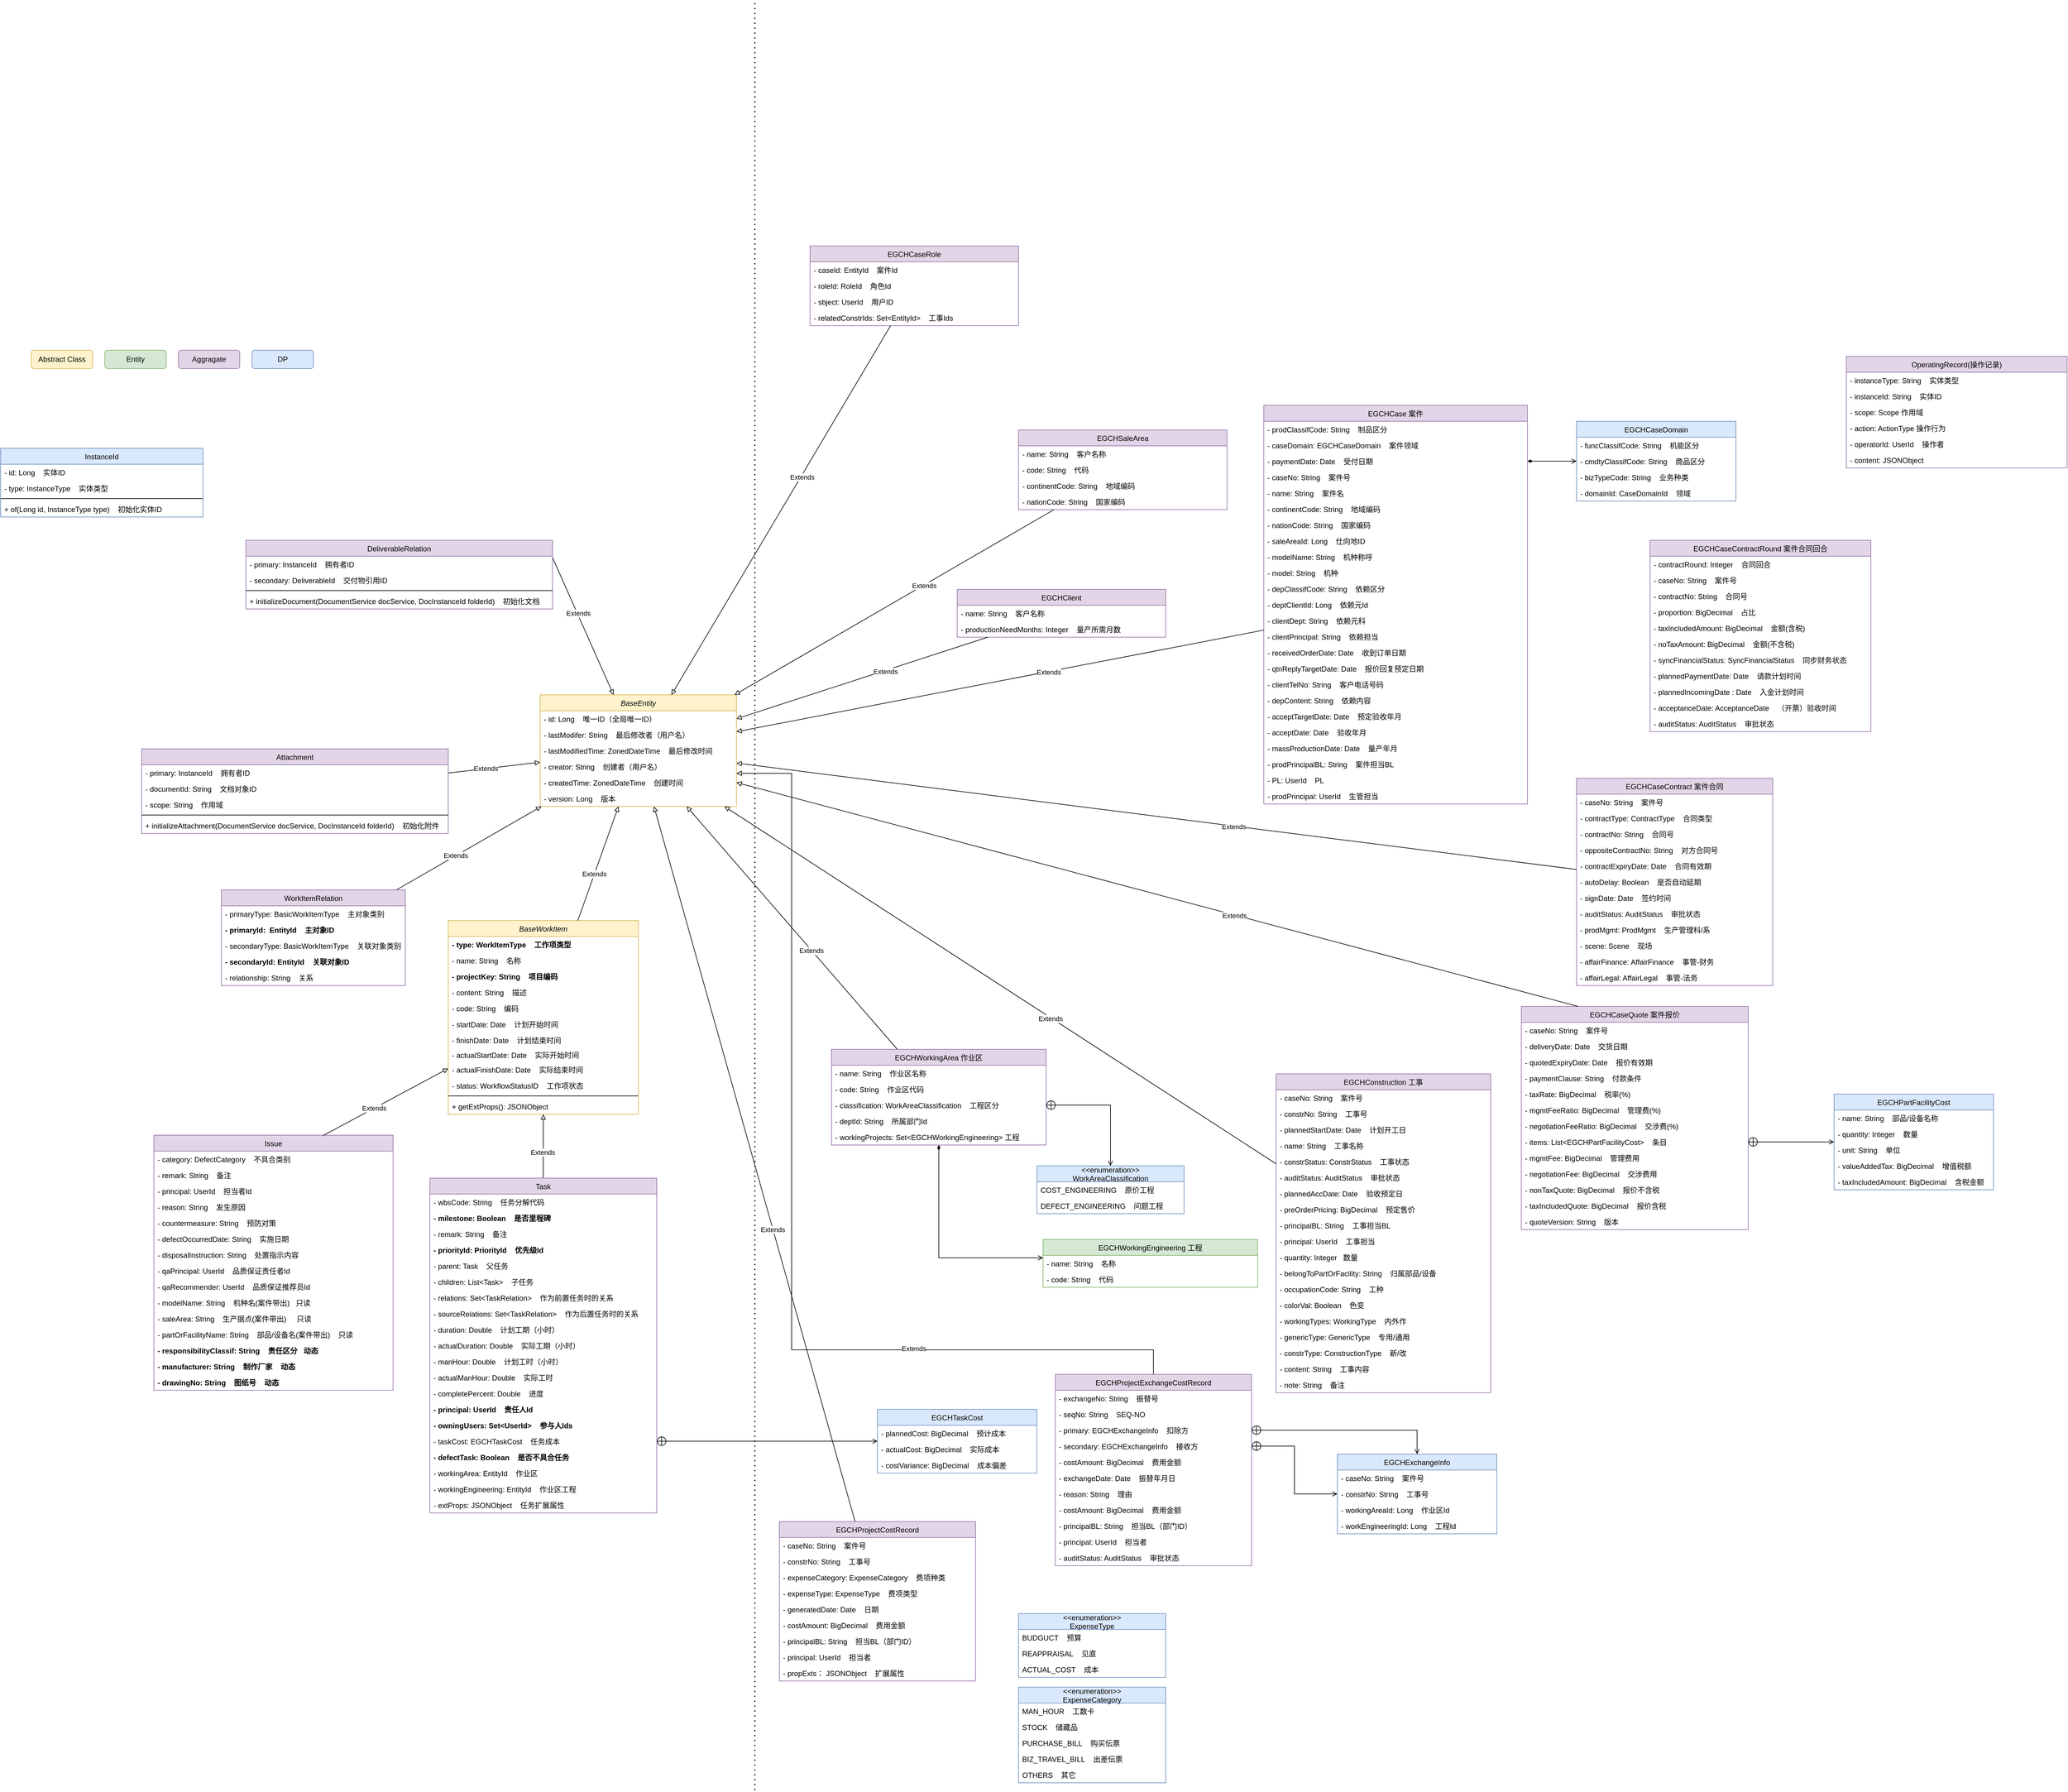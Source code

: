 <mxfile version="20.2.0" type="github">
  <diagram id="C1pqObuYRA7J3bohzl7f" name="Page-1">
    <mxGraphModel dx="10038" dy="3539" grid="1" gridSize="10" guides="1" tooltips="1" connect="1" arrows="1" fold="1" page="1" pageScale="1" pageWidth="3000" pageHeight="3000" math="0" shadow="0">
      <root>
        <mxCell id="0" />
        <mxCell id="1" parent="0" />
        <mxCell id="GxSKCjoKLXwjwlFbCsBX-8" value="Abstract Class" style="rounded=1;whiteSpace=wrap;html=1;fillColor=#fff2cc;strokeColor=#d6b656;" parent="1" vertex="1">
          <mxGeometry x="-7880" y="-2420" width="100" height="30" as="geometry" />
        </mxCell>
        <mxCell id="GxSKCjoKLXwjwlFbCsBX-9" value="Entity" style="rounded=1;whiteSpace=wrap;html=1;fillColor=#d5e8d4;strokeColor=#82b366;" parent="1" vertex="1">
          <mxGeometry x="-7760" y="-2420" width="100" height="30" as="geometry" />
        </mxCell>
        <mxCell id="GxSKCjoKLXwjwlFbCsBX-10" value="Aggragate" style="rounded=1;whiteSpace=wrap;html=1;fillColor=#e1d5e7;strokeColor=#9673a6;" parent="1" vertex="1">
          <mxGeometry x="-7640" y="-2420" width="100" height="30" as="geometry" />
        </mxCell>
        <mxCell id="GxSKCjoKLXwjwlFbCsBX-11" value="DP" style="rounded=1;whiteSpace=wrap;html=1;fillColor=#dae8fc;strokeColor=#6c8ebf;" parent="1" vertex="1">
          <mxGeometry x="-7520" y="-2420" width="100" height="30" as="geometry" />
        </mxCell>
        <mxCell id="GxSKCjoKLXwjwlFbCsBX-18" style="rounded=0;orthogonalLoop=1;jettySize=auto;html=1;exitX=1;exitY=0.25;exitDx=0;exitDy=0;endArrow=block;endFill=0;" parent="1" source="GxSKCjoKLXwjwlFbCsBX-14" target="GxSKCjoKLXwjwlFbCsBX-1" edge="1">
          <mxGeometry relative="1" as="geometry" />
        </mxCell>
        <mxCell id="GxSKCjoKLXwjwlFbCsBX-19" value="Extends" style="edgeLabel;html=1;align=center;verticalAlign=middle;resizable=0;points=[];" parent="GxSKCjoKLXwjwlFbCsBX-18" vertex="1" connectable="0">
          <mxGeometry x="-0.183" y="1" relative="1" as="geometry">
            <mxPoint as="offset" />
          </mxGeometry>
        </mxCell>
        <mxCell id="GxSKCjoKLXwjwlFbCsBX-14" value="DeliverableRelation" style="swimlane;fontStyle=0;childLayout=stackLayout;horizontal=1;startSize=26;fillColor=#e1d5e7;horizontalStack=0;resizeParent=1;resizeParentMax=0;resizeLast=0;collapsible=1;marginBottom=0;strokeColor=#9673a6;" parent="1" vertex="1">
          <mxGeometry x="-7530" y="-2110" width="500" height="112" as="geometry" />
        </mxCell>
        <mxCell id="GxSKCjoKLXwjwlFbCsBX-15" value="- primary: InstanceId    拥有者ID" style="text;strokeColor=none;fillColor=none;align=left;verticalAlign=top;spacingLeft=4;spacingRight=4;overflow=hidden;rotatable=0;points=[[0,0.5],[1,0.5]];portConstraint=eastwest;" parent="GxSKCjoKLXwjwlFbCsBX-14" vertex="1">
          <mxGeometry y="26" width="500" height="26" as="geometry" />
        </mxCell>
        <mxCell id="GxSKCjoKLXwjwlFbCsBX-16" value="- secondary: DeliverableId    交付物引用ID" style="text;strokeColor=none;fillColor=none;align=left;verticalAlign=top;spacingLeft=4;spacingRight=4;overflow=hidden;rotatable=0;points=[[0,0.5],[1,0.5]];portConstraint=eastwest;" parent="GxSKCjoKLXwjwlFbCsBX-14" vertex="1">
          <mxGeometry y="52" width="500" height="26" as="geometry" />
        </mxCell>
        <mxCell id="GxSKCjoKLXwjwlFbCsBX-20" value="" style="line;strokeWidth=1;fillColor=none;align=left;verticalAlign=middle;spacingTop=-1;spacingLeft=3;spacingRight=3;rotatable=0;labelPosition=right;points=[];portConstraint=eastwest;" parent="GxSKCjoKLXwjwlFbCsBX-14" vertex="1">
          <mxGeometry y="78" width="500" height="8" as="geometry" />
        </mxCell>
        <mxCell id="GxSKCjoKLXwjwlFbCsBX-21" value="+ initializeDocument(DocumentService docService, DocInstanceId folderId)    初始化文档" style="text;strokeColor=none;fillColor=none;align=left;verticalAlign=top;spacingLeft=4;spacingRight=4;overflow=hidden;rotatable=0;points=[[0,0.5],[1,0.5]];portConstraint=eastwest;" parent="GxSKCjoKLXwjwlFbCsBX-14" vertex="1">
          <mxGeometry y="86" width="500" height="26" as="geometry" />
        </mxCell>
        <mxCell id="GxSKCjoKLXwjwlFbCsBX-22" value="InstanceId" style="swimlane;fontStyle=0;childLayout=stackLayout;horizontal=1;startSize=26;fillColor=#dae8fc;horizontalStack=0;resizeParent=1;resizeParentMax=0;resizeLast=0;collapsible=1;marginBottom=0;strokeColor=#6c8ebf;" parent="1" vertex="1">
          <mxGeometry x="-7930" y="-2260" width="330" height="112" as="geometry" />
        </mxCell>
        <mxCell id="GxSKCjoKLXwjwlFbCsBX-23" value="- id: Long    实体ID" style="text;strokeColor=none;fillColor=none;align=left;verticalAlign=top;spacingLeft=4;spacingRight=4;overflow=hidden;rotatable=0;points=[[0,0.5],[1,0.5]];portConstraint=eastwest;" parent="GxSKCjoKLXwjwlFbCsBX-22" vertex="1">
          <mxGeometry y="26" width="330" height="26" as="geometry" />
        </mxCell>
        <mxCell id="GxSKCjoKLXwjwlFbCsBX-24" value="- type: InstanceType    实体类型" style="text;strokeColor=none;fillColor=none;align=left;verticalAlign=top;spacingLeft=4;spacingRight=4;overflow=hidden;rotatable=0;points=[[0,0.5],[1,0.5]];portConstraint=eastwest;" parent="GxSKCjoKLXwjwlFbCsBX-22" vertex="1">
          <mxGeometry y="52" width="330" height="26" as="geometry" />
        </mxCell>
        <mxCell id="GxSKCjoKLXwjwlFbCsBX-25" value="" style="line;strokeWidth=1;fillColor=none;align=left;verticalAlign=middle;spacingTop=-1;spacingLeft=3;spacingRight=3;rotatable=0;labelPosition=right;points=[];portConstraint=eastwest;" parent="GxSKCjoKLXwjwlFbCsBX-22" vertex="1">
          <mxGeometry y="78" width="330" height="8" as="geometry" />
        </mxCell>
        <mxCell id="GxSKCjoKLXwjwlFbCsBX-26" value="+ of(Long id, InstanceType type)    初始化实体ID" style="text;strokeColor=none;fillColor=none;align=left;verticalAlign=top;spacingLeft=4;spacingRight=4;overflow=hidden;rotatable=0;points=[[0,0.5],[1,0.5]];portConstraint=eastwest;" parent="GxSKCjoKLXwjwlFbCsBX-22" vertex="1">
          <mxGeometry y="86" width="330" height="26" as="geometry" />
        </mxCell>
        <mxCell id="GxSKCjoKLXwjwlFbCsBX-27" value="Attachment" style="swimlane;fontStyle=0;childLayout=stackLayout;horizontal=1;startSize=26;fillColor=#e1d5e7;horizontalStack=0;resizeParent=1;resizeParentMax=0;resizeLast=0;collapsible=1;marginBottom=0;strokeColor=#9673a6;" parent="1" vertex="1">
          <mxGeometry x="-7700" y="-1770" width="500" height="138" as="geometry" />
        </mxCell>
        <mxCell id="GxSKCjoKLXwjwlFbCsBX-28" value="- primary: InstanceId    拥有者ID" style="text;strokeColor=none;fillColor=none;align=left;verticalAlign=top;spacingLeft=4;spacingRight=4;overflow=hidden;rotatable=0;points=[[0,0.5],[1,0.5]];portConstraint=eastwest;" parent="GxSKCjoKLXwjwlFbCsBX-27" vertex="1">
          <mxGeometry y="26" width="500" height="26" as="geometry" />
        </mxCell>
        <mxCell id="GxSKCjoKLXwjwlFbCsBX-29" value="- documentId: String    文档对象ID" style="text;strokeColor=none;fillColor=none;align=left;verticalAlign=top;spacingLeft=4;spacingRight=4;overflow=hidden;rotatable=0;points=[[0,0.5],[1,0.5]];portConstraint=eastwest;" parent="GxSKCjoKLXwjwlFbCsBX-27" vertex="1">
          <mxGeometry y="52" width="500" height="26" as="geometry" />
        </mxCell>
        <mxCell id="GxSKCjoKLXwjwlFbCsBX-32" value="- scope: String    作用域" style="text;strokeColor=none;fillColor=none;align=left;verticalAlign=top;spacingLeft=4;spacingRight=4;overflow=hidden;rotatable=0;points=[[0,0.5],[1,0.5]];portConstraint=eastwest;" parent="GxSKCjoKLXwjwlFbCsBX-27" vertex="1">
          <mxGeometry y="78" width="500" height="26" as="geometry" />
        </mxCell>
        <mxCell id="GxSKCjoKLXwjwlFbCsBX-30" value="" style="line;strokeWidth=1;fillColor=none;align=left;verticalAlign=middle;spacingTop=-1;spacingLeft=3;spacingRight=3;rotatable=0;labelPosition=right;points=[];portConstraint=eastwest;" parent="GxSKCjoKLXwjwlFbCsBX-27" vertex="1">
          <mxGeometry y="104" width="500" height="8" as="geometry" />
        </mxCell>
        <mxCell id="GxSKCjoKLXwjwlFbCsBX-31" value="+ initializeAttachment(DocumentService docService, DocInstanceId folderId)    初始化附件" style="text;strokeColor=none;fillColor=none;align=left;verticalAlign=top;spacingLeft=4;spacingRight=4;overflow=hidden;rotatable=0;points=[[0,0.5],[1,0.5]];portConstraint=eastwest;" parent="GxSKCjoKLXwjwlFbCsBX-27" vertex="1">
          <mxGeometry y="112" width="500" height="26" as="geometry" />
        </mxCell>
        <mxCell id="GxSKCjoKLXwjwlFbCsBX-33" style="rounded=0;orthogonalLoop=1;jettySize=auto;html=1;endArrow=block;endFill=0;" parent="1" source="GxSKCjoKLXwjwlFbCsBX-27" target="GxSKCjoKLXwjwlFbCsBX-1" edge="1">
          <mxGeometry relative="1" as="geometry">
            <mxPoint x="-7080" y="-1960" as="sourcePoint" />
            <mxPoint x="-6880" y="-1869.444" as="targetPoint" />
          </mxGeometry>
        </mxCell>
        <mxCell id="GxSKCjoKLXwjwlFbCsBX-34" value="Extends" style="edgeLabel;html=1;align=center;verticalAlign=middle;resizable=0;points=[];" parent="GxSKCjoKLXwjwlFbCsBX-33" vertex="1" connectable="0">
          <mxGeometry x="-0.183" y="1" relative="1" as="geometry">
            <mxPoint as="offset" />
          </mxGeometry>
        </mxCell>
        <mxCell id="T1cl9DYxZVdn391FOhin-1" value="EGCHClient" style="swimlane;fontStyle=0;childLayout=stackLayout;horizontal=1;startSize=26;fillColor=#e1d5e7;horizontalStack=0;resizeParent=1;resizeParentMax=0;resizeLast=0;collapsible=1;marginBottom=0;strokeColor=#9673a6;" parent="1" vertex="1">
          <mxGeometry x="-6370" y="-2030" width="340" height="78" as="geometry" />
        </mxCell>
        <mxCell id="T1cl9DYxZVdn391FOhin-2" value="- name: String    客户名称" style="text;strokeColor=none;fillColor=none;align=left;verticalAlign=top;spacingLeft=4;spacingRight=4;overflow=hidden;rotatable=0;points=[[0,0.5],[1,0.5]];portConstraint=eastwest;" parent="T1cl9DYxZVdn391FOhin-1" vertex="1">
          <mxGeometry y="26" width="340" height="26" as="geometry" />
        </mxCell>
        <mxCell id="mGTa522xNCwmpT_wLKLB-1" value="- productionNeedMonths: Integer    量产所需月数" style="text;strokeColor=none;fillColor=none;align=left;verticalAlign=top;spacingLeft=4;spacingRight=4;overflow=hidden;rotatable=0;points=[[0,0.5],[1,0.5]];portConstraint=eastwest;" parent="T1cl9DYxZVdn391FOhin-1" vertex="1">
          <mxGeometry y="52" width="340" height="26" as="geometry" />
        </mxCell>
        <mxCell id="T1cl9DYxZVdn391FOhin-6" style="rounded=0;orthogonalLoop=1;jettySize=auto;html=1;endArrow=block;endFill=0;" parent="1" source="T1cl9DYxZVdn391FOhin-1" target="GxSKCjoKLXwjwlFbCsBX-1" edge="1">
          <mxGeometry relative="1" as="geometry">
            <mxPoint x="-7080" y="-1960" as="sourcePoint" />
            <mxPoint x="-6880" y="-1869.444" as="targetPoint" />
          </mxGeometry>
        </mxCell>
        <mxCell id="T1cl9DYxZVdn391FOhin-7" value="Extends" style="edgeLabel;html=1;align=center;verticalAlign=middle;resizable=0;points=[];" parent="T1cl9DYxZVdn391FOhin-6" vertex="1" connectable="0">
          <mxGeometry x="-0.183" y="1" relative="1" as="geometry">
            <mxPoint as="offset" />
          </mxGeometry>
        </mxCell>
        <mxCell id="T1cl9DYxZVdn391FOhin-21" value="" style="endArrow=none;dashed=1;html=1;dashPattern=1 3;strokeWidth=2;rounded=0;" parent="1" edge="1">
          <mxGeometry width="50" height="50" relative="1" as="geometry">
            <mxPoint x="-6700" y="-72" as="sourcePoint" />
            <mxPoint x="-6700" y="-2990" as="targetPoint" />
          </mxGeometry>
        </mxCell>
        <mxCell id="GxSKCjoKLXwjwlFbCsBX-1" value="BaseEntity" style="swimlane;fontStyle=2;childLayout=stackLayout;horizontal=1;startSize=26;fillColor=#fff2cc;horizontalStack=0;resizeParent=1;resizeParentMax=0;resizeLast=0;collapsible=1;marginBottom=0;strokeColor=#d6b656;" parent="1" vertex="1">
          <mxGeometry x="-7050" y="-1858" width="320" height="182" as="geometry" />
        </mxCell>
        <mxCell id="GxSKCjoKLXwjwlFbCsBX-7" value="- id: Long    唯一ID（全局唯一ID）" style="text;align=left;verticalAlign=top;spacingLeft=4;spacingRight=4;overflow=hidden;rotatable=0;points=[[0,0.5],[1,0.5]];portConstraint=eastwest;rounded=0;shadow=0;html=0;" parent="GxSKCjoKLXwjwlFbCsBX-1" vertex="1">
          <mxGeometry y="26" width="320" height="26" as="geometry" />
        </mxCell>
        <mxCell id="GxSKCjoKLXwjwlFbCsBX-2" value="- lastModifer: String    最后修改者（用户名）" style="text;align=left;verticalAlign=top;spacingLeft=4;spacingRight=4;overflow=hidden;rotatable=0;points=[[0,0.5],[1,0.5]];portConstraint=eastwest;rounded=0;shadow=0;html=0;" parent="GxSKCjoKLXwjwlFbCsBX-1" vertex="1">
          <mxGeometry y="52" width="320" height="26" as="geometry" />
        </mxCell>
        <mxCell id="GxSKCjoKLXwjwlFbCsBX-3" value="- lastModifiedTime: ZonedDateTime    最后修改时间" style="text;align=left;verticalAlign=top;spacingLeft=4;spacingRight=4;overflow=hidden;rotatable=0;points=[[0,0.5],[1,0.5]];portConstraint=eastwest;rounded=0;shadow=0;html=0;" parent="GxSKCjoKLXwjwlFbCsBX-1" vertex="1">
          <mxGeometry y="78" width="320" height="26" as="geometry" />
        </mxCell>
        <mxCell id="GxSKCjoKLXwjwlFbCsBX-4" value="- creator: String    创建者（用户名）" style="text;align=left;verticalAlign=top;spacingLeft=4;spacingRight=4;overflow=hidden;rotatable=0;points=[[0,0.5],[1,0.5]];portConstraint=eastwest;rounded=0;shadow=0;html=0;" parent="GxSKCjoKLXwjwlFbCsBX-1" vertex="1">
          <mxGeometry y="104" width="320" height="26" as="geometry" />
        </mxCell>
        <mxCell id="GxSKCjoKLXwjwlFbCsBX-5" value="- createdTime: ZonedDateTime    创建时间" style="text;align=left;verticalAlign=top;spacingLeft=4;spacingRight=4;overflow=hidden;rotatable=0;points=[[0,0.5],[1,0.5]];portConstraint=eastwest;rounded=0;shadow=0;html=0;" parent="GxSKCjoKLXwjwlFbCsBX-1" vertex="1">
          <mxGeometry y="130" width="320" height="26" as="geometry" />
        </mxCell>
        <mxCell id="GxSKCjoKLXwjwlFbCsBX-6" value="- version: Long    版本" style="text;align=left;verticalAlign=top;spacingLeft=4;spacingRight=4;overflow=hidden;rotatable=0;points=[[0,0.5],[1,0.5]];portConstraint=eastwest;" parent="GxSKCjoKLXwjwlFbCsBX-1" vertex="1">
          <mxGeometry y="156" width="320" height="26" as="geometry" />
        </mxCell>
        <mxCell id="T1cl9DYxZVdn391FOhin-22" value="EGCHConstruction 工事" style="swimlane;fontStyle=0;childLayout=stackLayout;horizontal=1;startSize=26;fillColor=#e1d5e7;horizontalStack=0;resizeParent=1;resizeParentMax=0;resizeLast=0;collapsible=1;marginBottom=0;strokeColor=#9673a6;" parent="1" vertex="1">
          <mxGeometry x="-5850" y="-1240" width="350" height="520" as="geometry" />
        </mxCell>
        <mxCell id="T1cl9DYxZVdn391FOhin-23" value="- caseNo: String    案件号" style="text;strokeColor=none;fillColor=none;align=left;verticalAlign=top;spacingLeft=4;spacingRight=4;overflow=hidden;rotatable=0;points=[[0,0.5],[1,0.5]];portConstraint=eastwest;" parent="T1cl9DYxZVdn391FOhin-22" vertex="1">
          <mxGeometry y="26" width="350" height="26" as="geometry" />
        </mxCell>
        <mxCell id="T1cl9DYxZVdn391FOhin-24" value="- constrNo: String    工事号" style="text;strokeColor=none;fillColor=none;align=left;verticalAlign=top;spacingLeft=4;spacingRight=4;overflow=hidden;rotatable=0;points=[[0,0.5],[1,0.5]];portConstraint=eastwest;" parent="T1cl9DYxZVdn391FOhin-22" vertex="1">
          <mxGeometry y="52" width="350" height="26" as="geometry" />
        </mxCell>
        <mxCell id="y_kkda3_Ay3TBaLJsm-H-7" value="- plannedStartDate: Date    计划开工日" style="text;strokeColor=none;fillColor=none;align=left;verticalAlign=top;spacingLeft=4;spacingRight=4;overflow=hidden;rotatable=0;points=[[0,0.5],[1,0.5]];portConstraint=eastwest;" parent="T1cl9DYxZVdn391FOhin-22" vertex="1">
          <mxGeometry y="78" width="350" height="26" as="geometry" />
        </mxCell>
        <mxCell id="T1cl9DYxZVdn391FOhin-26" value="- name: String    工事名称" style="text;strokeColor=none;fillColor=none;align=left;verticalAlign=top;spacingLeft=4;spacingRight=4;overflow=hidden;rotatable=0;points=[[0,0.5],[1,0.5]];portConstraint=eastwest;" parent="T1cl9DYxZVdn391FOhin-22" vertex="1">
          <mxGeometry y="104" width="350" height="26" as="geometry" />
        </mxCell>
        <mxCell id="b5ox0SlaFc0V9Cb4xuEo-10" value="- constrStatus: ConstrStatus    工事状态" style="text;strokeColor=none;fillColor=none;align=left;verticalAlign=top;spacingLeft=4;spacingRight=4;overflow=hidden;rotatable=0;points=[[0,0.5],[1,0.5]];portConstraint=eastwest;" parent="T1cl9DYxZVdn391FOhin-22" vertex="1">
          <mxGeometry y="130" width="350" height="26" as="geometry" />
        </mxCell>
        <mxCell id="8xNMmJOKRactul_jW2mR-3" value="- auditStatus: AuditStatus    审批状态" style="text;strokeColor=none;fillColor=none;align=left;verticalAlign=top;spacingLeft=4;spacingRight=4;overflow=hidden;rotatable=0;points=[[0,0.5],[1,0.5]];portConstraint=eastwest;" parent="T1cl9DYxZVdn391FOhin-22" vertex="1">
          <mxGeometry y="156" width="350" height="26" as="geometry" />
        </mxCell>
        <mxCell id="T1cl9DYxZVdn391FOhin-25" value="- plannedAccDate: Date    验收预定日" style="text;strokeColor=none;fillColor=none;align=left;verticalAlign=top;spacingLeft=4;spacingRight=4;overflow=hidden;rotatable=0;points=[[0,0.5],[1,0.5]];portConstraint=eastwest;" parent="T1cl9DYxZVdn391FOhin-22" vertex="1">
          <mxGeometry y="182" width="350" height="26" as="geometry" />
        </mxCell>
        <mxCell id="8xNMmJOKRactul_jW2mR-2" value="- preOrderPricing: BigDecimal    预定售价" style="text;strokeColor=none;fillColor=none;align=left;verticalAlign=top;spacingLeft=4;spacingRight=4;overflow=hidden;rotatable=0;points=[[0,0.5],[1,0.5]];portConstraint=eastwest;" parent="T1cl9DYxZVdn391FOhin-22" vertex="1">
          <mxGeometry y="208" width="350" height="26" as="geometry" />
        </mxCell>
        <mxCell id="T1cl9DYxZVdn391FOhin-28" value="- principalBL: String    工事担当BL" style="text;strokeColor=none;fillColor=none;align=left;verticalAlign=top;spacingLeft=4;spacingRight=4;overflow=hidden;rotatable=0;points=[[0,0.5],[1,0.5]];portConstraint=eastwest;" parent="T1cl9DYxZVdn391FOhin-22" vertex="1">
          <mxGeometry y="234" width="350" height="26" as="geometry" />
        </mxCell>
        <mxCell id="T1cl9DYxZVdn391FOhin-27" value="- principal: UserId    工事担当" style="text;strokeColor=none;fillColor=none;align=left;verticalAlign=top;spacingLeft=4;spacingRight=4;overflow=hidden;rotatable=0;points=[[0,0.5],[1,0.5]];portConstraint=eastwest;" parent="T1cl9DYxZVdn391FOhin-22" vertex="1">
          <mxGeometry y="260" width="350" height="26" as="geometry" />
        </mxCell>
        <mxCell id="T1cl9DYxZVdn391FOhin-29" value="- quantity: Integer   数量" style="text;strokeColor=none;fillColor=none;align=left;verticalAlign=top;spacingLeft=4;spacingRight=4;overflow=hidden;rotatable=0;points=[[0,0.5],[1,0.5]];portConstraint=eastwest;" parent="T1cl9DYxZVdn391FOhin-22" vertex="1">
          <mxGeometry y="286" width="350" height="26" as="geometry" />
        </mxCell>
        <mxCell id="yUw7qyCRAOKWVWcaEYbg-1" value="- belongToPartOrFacility: String    归属部品/设备" style="text;strokeColor=none;fillColor=none;align=left;verticalAlign=top;spacingLeft=4;spacingRight=4;overflow=hidden;rotatable=0;points=[[0,0.5],[1,0.5]];portConstraint=eastwest;" parent="T1cl9DYxZVdn391FOhin-22" vertex="1">
          <mxGeometry y="312" width="350" height="26" as="geometry" />
        </mxCell>
        <mxCell id="T1cl9DYxZVdn391FOhin-30" value="- occupationCode: String    工种" style="text;strokeColor=none;fillColor=none;align=left;verticalAlign=top;spacingLeft=4;spacingRight=4;overflow=hidden;rotatable=0;points=[[0,0.5],[1,0.5]];portConstraint=eastwest;" parent="T1cl9DYxZVdn391FOhin-22" vertex="1">
          <mxGeometry y="338" width="350" height="26" as="geometry" />
        </mxCell>
        <mxCell id="8xNMmJOKRactul_jW2mR-1" value="- colorVal: Boolean    色变" style="text;strokeColor=none;fillColor=none;align=left;verticalAlign=top;spacingLeft=4;spacingRight=4;overflow=hidden;rotatable=0;points=[[0,0.5],[1,0.5]];portConstraint=eastwest;" parent="T1cl9DYxZVdn391FOhin-22" vertex="1">
          <mxGeometry y="364" width="350" height="26" as="geometry" />
        </mxCell>
        <mxCell id="yUw7qyCRAOKWVWcaEYbg-2" value="- workingTypes: WorkingType    内外作" style="text;strokeColor=none;fillColor=none;align=left;verticalAlign=top;spacingLeft=4;spacingRight=4;overflow=hidden;rotatable=0;points=[[0,0.5],[1,0.5]];portConstraint=eastwest;" parent="T1cl9DYxZVdn391FOhin-22" vertex="1">
          <mxGeometry y="390" width="350" height="26" as="geometry" />
        </mxCell>
        <mxCell id="T1cl9DYxZVdn391FOhin-31" value="- genericType: GenericType    专用/通用" style="text;strokeColor=none;fillColor=none;align=left;verticalAlign=top;spacingLeft=4;spacingRight=4;overflow=hidden;rotatable=0;points=[[0,0.5],[1,0.5]];portConstraint=eastwest;" parent="T1cl9DYxZVdn391FOhin-22" vertex="1">
          <mxGeometry y="416" width="350" height="26" as="geometry" />
        </mxCell>
        <mxCell id="T1cl9DYxZVdn391FOhin-32" value="- constrType: ConstructionType    新/改" style="text;strokeColor=none;fillColor=none;align=left;verticalAlign=top;spacingLeft=4;spacingRight=4;overflow=hidden;rotatable=0;points=[[0,0.5],[1,0.5]];portConstraint=eastwest;" parent="T1cl9DYxZVdn391FOhin-22" vertex="1">
          <mxGeometry y="442" width="350" height="26" as="geometry" />
        </mxCell>
        <mxCell id="T1cl9DYxZVdn391FOhin-33" value="- content: String    工事内容" style="text;strokeColor=none;fillColor=none;align=left;verticalAlign=top;spacingLeft=4;spacingRight=4;overflow=hidden;rotatable=0;points=[[0,0.5],[1,0.5]];portConstraint=eastwest;" parent="T1cl9DYxZVdn391FOhin-22" vertex="1">
          <mxGeometry y="468" width="350" height="26" as="geometry" />
        </mxCell>
        <mxCell id="T1cl9DYxZVdn391FOhin-34" value="- note: String    备注" style="text;strokeColor=none;fillColor=none;align=left;verticalAlign=top;spacingLeft=4;spacingRight=4;overflow=hidden;rotatable=0;points=[[0,0.5],[1,0.5]];portConstraint=eastwest;" parent="T1cl9DYxZVdn391FOhin-22" vertex="1">
          <mxGeometry y="494" width="350" height="26" as="geometry" />
        </mxCell>
        <mxCell id="T1cl9DYxZVdn391FOhin-37" style="rounded=0;orthogonalLoop=1;jettySize=auto;html=1;endArrow=block;endFill=0;" parent="1" source="T1cl9DYxZVdn391FOhin-22" target="GxSKCjoKLXwjwlFbCsBX-1" edge="1">
          <mxGeometry relative="1" as="geometry">
            <mxPoint x="-6271.873" y="-2004" as="sourcePoint" />
            <mxPoint x="-6540" y="-1879.37" as="targetPoint" />
          </mxGeometry>
        </mxCell>
        <mxCell id="T1cl9DYxZVdn391FOhin-38" value="Extends" style="edgeLabel;html=1;align=center;verticalAlign=middle;resizable=0;points=[];" parent="T1cl9DYxZVdn391FOhin-37" vertex="1" connectable="0">
          <mxGeometry x="-0.183" y="1" relative="1" as="geometry">
            <mxPoint as="offset" />
          </mxGeometry>
        </mxCell>
        <mxCell id="T1cl9DYxZVdn391FOhin-39" value="EGCHCase 案件" style="swimlane;fontStyle=0;childLayout=stackLayout;horizontal=1;startSize=26;fillColor=#e1d5e7;horizontalStack=0;resizeParent=1;resizeParentMax=0;resizeLast=0;collapsible=1;marginBottom=0;strokeColor=#9673a6;" parent="1" vertex="1">
          <mxGeometry x="-5870" y="-2330" width="430" height="650" as="geometry" />
        </mxCell>
        <mxCell id="T1cl9DYxZVdn391FOhin-59" value="- prodClassifCode: String    制品区分" style="text;strokeColor=none;fillColor=none;align=left;verticalAlign=top;spacingLeft=4;spacingRight=4;overflow=hidden;rotatable=0;points=[[0,0.5],[1,0.5]];portConstraint=eastwest;" parent="T1cl9DYxZVdn391FOhin-39" vertex="1">
          <mxGeometry y="26" width="430" height="26" as="geometry" />
        </mxCell>
        <mxCell id="T1cl9DYxZVdn391FOhin-56" value="- caseDomain: EGCHCaseDomain    案件领域" style="text;strokeColor=none;fillColor=none;align=left;verticalAlign=top;spacingLeft=4;spacingRight=4;overflow=hidden;rotatable=0;points=[[0,0.5],[1,0.5]];portConstraint=eastwest;" parent="T1cl9DYxZVdn391FOhin-39" vertex="1">
          <mxGeometry y="52" width="430" height="26" as="geometry" />
        </mxCell>
        <mxCell id="T1cl9DYxZVdn391FOhin-67" value="- paymentDate: Date    受付日期" style="text;strokeColor=none;fillColor=none;align=left;verticalAlign=top;spacingLeft=4;spacingRight=4;overflow=hidden;rotatable=0;points=[[0,0.5],[1,0.5]];portConstraint=eastwest;" parent="T1cl9DYxZVdn391FOhin-39" vertex="1">
          <mxGeometry y="78" width="430" height="26" as="geometry" />
        </mxCell>
        <mxCell id="T1cl9DYxZVdn391FOhin-40" value="- caseNo: String    案件号" style="text;strokeColor=none;fillColor=none;align=left;verticalAlign=top;spacingLeft=4;spacingRight=4;overflow=hidden;rotatable=0;points=[[0,0.5],[1,0.5]];portConstraint=eastwest;" parent="T1cl9DYxZVdn391FOhin-39" vertex="1">
          <mxGeometry y="104" width="430" height="26" as="geometry" />
        </mxCell>
        <mxCell id="T1cl9DYxZVdn391FOhin-41" value="- name: String    案件名" style="text;strokeColor=none;fillColor=none;align=left;verticalAlign=top;spacingLeft=4;spacingRight=4;overflow=hidden;rotatable=0;points=[[0,0.5],[1,0.5]];portConstraint=eastwest;" parent="T1cl9DYxZVdn391FOhin-39" vertex="1">
          <mxGeometry y="130" width="430" height="26" as="geometry" />
        </mxCell>
        <mxCell id="T1cl9DYxZVdn391FOhin-17" value="- continentCode: String    地域编码" style="text;strokeColor=none;fillColor=none;align=left;verticalAlign=top;spacingLeft=4;spacingRight=4;overflow=hidden;rotatable=0;points=[[0,0.5],[1,0.5]];portConstraint=eastwest;" parent="T1cl9DYxZVdn391FOhin-39" vertex="1">
          <mxGeometry y="156" width="430" height="26" as="geometry" />
        </mxCell>
        <mxCell id="T1cl9DYxZVdn391FOhin-18" value="- nationCode: String    国家编码" style="text;strokeColor=none;fillColor=none;align=left;verticalAlign=top;spacingLeft=4;spacingRight=4;overflow=hidden;rotatable=0;points=[[0,0.5],[1,0.5]];portConstraint=eastwest;" parent="T1cl9DYxZVdn391FOhin-39" vertex="1">
          <mxGeometry y="182" width="430" height="26" as="geometry" />
        </mxCell>
        <mxCell id="mGTa522xNCwmpT_wLKLB-3" value="- saleAreaId: Long    仕向地ID" style="text;strokeColor=none;fillColor=none;align=left;verticalAlign=top;spacingLeft=4;spacingRight=4;overflow=hidden;rotatable=0;points=[[0,0.5],[1,0.5]];portConstraint=eastwest;" parent="T1cl9DYxZVdn391FOhin-39" vertex="1">
          <mxGeometry y="208" width="430" height="26" as="geometry" />
        </mxCell>
        <mxCell id="y_kkda3_Ay3TBaLJsm-H-2" value="- modelName: String    机种称呼" style="text;strokeColor=none;fillColor=none;align=left;verticalAlign=top;spacingLeft=4;spacingRight=4;overflow=hidden;rotatable=0;points=[[0,0.5],[1,0.5]];portConstraint=eastwest;" parent="T1cl9DYxZVdn391FOhin-39" vertex="1">
          <mxGeometry y="234" width="430" height="26" as="geometry" />
        </mxCell>
        <mxCell id="y_kkda3_Ay3TBaLJsm-H-1" value="- model: String    机种" style="text;strokeColor=none;fillColor=none;align=left;verticalAlign=top;spacingLeft=4;spacingRight=4;overflow=hidden;rotatable=0;points=[[0,0.5],[1,0.5]];portConstraint=eastwest;" parent="T1cl9DYxZVdn391FOhin-39" vertex="1">
          <mxGeometry y="260" width="430" height="26" as="geometry" />
        </mxCell>
        <mxCell id="T1cl9DYxZVdn391FOhin-69" value="- depClassifCode: String    依赖区分" style="text;strokeColor=none;fillColor=none;align=left;verticalAlign=top;spacingLeft=4;spacingRight=4;overflow=hidden;rotatable=0;points=[[0,0.5],[1,0.5]];portConstraint=eastwest;" parent="T1cl9DYxZVdn391FOhin-39" vertex="1">
          <mxGeometry y="286" width="430" height="26" as="geometry" />
        </mxCell>
        <mxCell id="T1cl9DYxZVdn391FOhin-42" value="- deptClientId: Long    依赖元Id" style="text;strokeColor=none;fillColor=none;align=left;verticalAlign=top;spacingLeft=4;spacingRight=4;overflow=hidden;rotatable=0;points=[[0,0.5],[1,0.5]];portConstraint=eastwest;" parent="T1cl9DYxZVdn391FOhin-39" vertex="1">
          <mxGeometry y="312" width="430" height="26" as="geometry" />
        </mxCell>
        <mxCell id="mGTa522xNCwmpT_wLKLB-4" value="- clientDept: String    依赖元科" style="text;strokeColor=none;fillColor=none;align=left;verticalAlign=top;spacingLeft=4;spacingRight=4;overflow=hidden;rotatable=0;points=[[0,0.5],[1,0.5]];portConstraint=eastwest;" parent="T1cl9DYxZVdn391FOhin-39" vertex="1">
          <mxGeometry y="338" width="430" height="26" as="geometry" />
        </mxCell>
        <mxCell id="mGTa522xNCwmpT_wLKLB-5" value="- clientPrincipal: String    依赖担当" style="text;strokeColor=none;fillColor=none;align=left;verticalAlign=top;spacingLeft=4;spacingRight=4;overflow=hidden;rotatable=0;points=[[0,0.5],[1,0.5]];portConstraint=eastwest;" parent="T1cl9DYxZVdn391FOhin-39" vertex="1">
          <mxGeometry y="364" width="430" height="26" as="geometry" />
        </mxCell>
        <mxCell id="b5ox0SlaFc0V9Cb4xuEo-4" value="- receivedOrderDate: Date    收到订单日期" style="text;strokeColor=none;fillColor=none;align=left;verticalAlign=top;spacingLeft=4;spacingRight=4;overflow=hidden;rotatable=0;points=[[0,0.5],[1,0.5]];portConstraint=eastwest;" parent="T1cl9DYxZVdn391FOhin-39" vertex="1">
          <mxGeometry y="390" width="430" height="26" as="geometry" />
        </mxCell>
        <mxCell id="b5ox0SlaFc0V9Cb4xuEo-5" value="- qtnReplyTargetDate: Date    报价回复预定日期" style="text;strokeColor=none;fillColor=none;align=left;verticalAlign=top;spacingLeft=4;spacingRight=4;overflow=hidden;rotatable=0;points=[[0,0.5],[1,0.5]];portConstraint=eastwest;" parent="T1cl9DYxZVdn391FOhin-39" vertex="1">
          <mxGeometry y="416" width="430" height="26" as="geometry" />
        </mxCell>
        <mxCell id="b5ox0SlaFc0V9Cb4xuEo-6" value="- clientTelNo: String    客户电话号码" style="text;strokeColor=none;fillColor=none;align=left;verticalAlign=top;spacingLeft=4;spacingRight=4;overflow=hidden;rotatable=0;points=[[0,0.5],[1,0.5]];portConstraint=eastwest;" parent="T1cl9DYxZVdn391FOhin-39" vertex="1">
          <mxGeometry y="442" width="430" height="26" as="geometry" />
        </mxCell>
        <mxCell id="b5ox0SlaFc0V9Cb4xuEo-7" value="- depContent: String    依赖内容" style="text;strokeColor=none;fillColor=none;align=left;verticalAlign=top;spacingLeft=4;spacingRight=4;overflow=hidden;rotatable=0;points=[[0,0.5],[1,0.5]];portConstraint=eastwest;" parent="T1cl9DYxZVdn391FOhin-39" vertex="1">
          <mxGeometry y="468" width="430" height="26" as="geometry" />
        </mxCell>
        <mxCell id="b5ox0SlaFc0V9Cb4xuEo-8" value="- acceptTargetDate: Date    预定验收年月" style="text;strokeColor=none;fillColor=none;align=left;verticalAlign=top;spacingLeft=4;spacingRight=4;overflow=hidden;rotatable=0;points=[[0,0.5],[1,0.5]];portConstraint=eastwest;" parent="T1cl9DYxZVdn391FOhin-39" vertex="1">
          <mxGeometry y="494" width="430" height="26" as="geometry" />
        </mxCell>
        <mxCell id="y_kkda3_Ay3TBaLJsm-H-4" value="- acceptDate: Date    验收年月" style="text;strokeColor=none;fillColor=none;align=left;verticalAlign=top;spacingLeft=4;spacingRight=4;overflow=hidden;rotatable=0;points=[[0,0.5],[1,0.5]];portConstraint=eastwest;" parent="T1cl9DYxZVdn391FOhin-39" vertex="1">
          <mxGeometry y="520" width="430" height="26" as="geometry" />
        </mxCell>
        <mxCell id="y_kkda3_Ay3TBaLJsm-H-5" value="- massProductionDate: Date    量产年月" style="text;strokeColor=none;fillColor=none;align=left;verticalAlign=top;spacingLeft=4;spacingRight=4;overflow=hidden;rotatable=0;points=[[0,0.5],[1,0.5]];portConstraint=eastwest;" parent="T1cl9DYxZVdn391FOhin-39" vertex="1">
          <mxGeometry y="546" width="430" height="26" as="geometry" />
        </mxCell>
        <mxCell id="y_kkda3_Ay3TBaLJsm-H-3" value="- prodPrincipalBL: String    案件担当BL" style="text;strokeColor=none;fillColor=none;align=left;verticalAlign=top;spacingLeft=4;spacingRight=4;overflow=hidden;rotatable=0;points=[[0,0.5],[1,0.5]];portConstraint=eastwest;" parent="T1cl9DYxZVdn391FOhin-39" vertex="1">
          <mxGeometry y="572" width="430" height="26" as="geometry" />
        </mxCell>
        <mxCell id="y_kkda3_Ay3TBaLJsm-H-6" value="- PL: UserId    PL" style="text;strokeColor=none;fillColor=none;align=left;verticalAlign=top;spacingLeft=4;spacingRight=4;overflow=hidden;rotatable=0;points=[[0,0.5],[1,0.5]];portConstraint=eastwest;" parent="T1cl9DYxZVdn391FOhin-39" vertex="1">
          <mxGeometry y="598" width="430" height="26" as="geometry" />
        </mxCell>
        <mxCell id="b5ox0SlaFc0V9Cb4xuEo-9" value="- prodPrincipal: UserId    生管担当" style="text;strokeColor=none;fillColor=none;align=left;verticalAlign=top;spacingLeft=4;spacingRight=4;overflow=hidden;rotatable=0;points=[[0,0.5],[1,0.5]];portConstraint=eastwest;" parent="T1cl9DYxZVdn391FOhin-39" vertex="1">
          <mxGeometry y="624" width="430" height="26" as="geometry" />
        </mxCell>
        <mxCell id="T1cl9DYxZVdn391FOhin-54" style="rounded=0;orthogonalLoop=1;jettySize=auto;html=1;endArrow=block;endFill=0;" parent="1" source="T1cl9DYxZVdn391FOhin-39" target="GxSKCjoKLXwjwlFbCsBX-1" edge="1">
          <mxGeometry relative="1" as="geometry">
            <mxPoint x="-6271.873" y="-2004" as="sourcePoint" />
            <mxPoint x="-6540" y="-1879.37" as="targetPoint" />
          </mxGeometry>
        </mxCell>
        <mxCell id="T1cl9DYxZVdn391FOhin-55" value="Extends" style="edgeLabel;html=1;align=center;verticalAlign=middle;resizable=0;points=[];" parent="T1cl9DYxZVdn391FOhin-54" vertex="1" connectable="0">
          <mxGeometry x="-0.183" y="1" relative="1" as="geometry">
            <mxPoint as="offset" />
          </mxGeometry>
        </mxCell>
        <mxCell id="T1cl9DYxZVdn391FOhin-58" value="EGCHCaseDomain" style="swimlane;fontStyle=0;childLayout=stackLayout;horizontal=1;startSize=26;fillColor=#dae8fc;horizontalStack=0;resizeParent=1;resizeParentMax=0;resizeLast=0;collapsible=1;marginBottom=0;strokeColor=#6c8ebf;" parent="1" vertex="1">
          <mxGeometry x="-5360" y="-2304" width="260" height="130" as="geometry" />
        </mxCell>
        <mxCell id="T1cl9DYxZVdn391FOhin-64" value="- funcClassifCode: String    机能区分" style="text;strokeColor=none;fillColor=none;align=left;verticalAlign=top;spacingLeft=4;spacingRight=4;overflow=hidden;rotatable=0;points=[[0,0.5],[1,0.5]];portConstraint=eastwest;" parent="T1cl9DYxZVdn391FOhin-58" vertex="1">
          <mxGeometry y="26" width="260" height="26" as="geometry" />
        </mxCell>
        <mxCell id="T1cl9DYxZVdn391FOhin-65" value="- cmdtyClassifCode: String    商品区分" style="text;strokeColor=none;fillColor=none;align=left;verticalAlign=top;spacingLeft=4;spacingRight=4;overflow=hidden;rotatable=0;points=[[0,0.5],[1,0.5]];portConstraint=eastwest;" parent="T1cl9DYxZVdn391FOhin-58" vertex="1">
          <mxGeometry y="52" width="260" height="26" as="geometry" />
        </mxCell>
        <mxCell id="T1cl9DYxZVdn391FOhin-66" value="- bizTypeCode: String    业务种类" style="text;strokeColor=none;fillColor=none;align=left;verticalAlign=top;spacingLeft=4;spacingRight=4;overflow=hidden;rotatable=0;points=[[0,0.5],[1,0.5]];portConstraint=eastwest;" parent="T1cl9DYxZVdn391FOhin-58" vertex="1">
          <mxGeometry y="78" width="260" height="26" as="geometry" />
        </mxCell>
        <mxCell id="T1cl9DYxZVdn391FOhin-57" value="- domainId: CaseDomainId    领域" style="text;strokeColor=none;fillColor=none;align=left;verticalAlign=top;spacingLeft=4;spacingRight=4;overflow=hidden;rotatable=0;points=[[0,0.5],[1,0.5]];portConstraint=eastwest;" parent="T1cl9DYxZVdn391FOhin-58" vertex="1">
          <mxGeometry y="104" width="260" height="26" as="geometry" />
        </mxCell>
        <mxCell id="b5ox0SlaFc0V9Cb4xuEo-1" style="edgeStyle=orthogonalEdgeStyle;rounded=0;orthogonalLoop=1;jettySize=auto;html=1;startArrow=diamondThin;startFill=1;endArrow=open;endFill=0;" parent="1" source="T1cl9DYxZVdn391FOhin-67" target="T1cl9DYxZVdn391FOhin-58" edge="1">
          <mxGeometry relative="1" as="geometry">
            <Array as="points" />
          </mxGeometry>
        </mxCell>
        <mxCell id="GLM6A3cR7_lc0yM1_VjN-1" value="EGCHSaleArea" style="swimlane;fontStyle=0;childLayout=stackLayout;horizontal=1;startSize=26;fillColor=#e1d5e7;horizontalStack=0;resizeParent=1;resizeParentMax=0;resizeLast=0;collapsible=1;marginBottom=0;strokeColor=#9673a6;" parent="1" vertex="1">
          <mxGeometry x="-6270" y="-2290" width="340" height="130" as="geometry" />
        </mxCell>
        <mxCell id="GLM6A3cR7_lc0yM1_VjN-2" value="- name: String    客户名称" style="text;strokeColor=none;fillColor=none;align=left;verticalAlign=top;spacingLeft=4;spacingRight=4;overflow=hidden;rotatable=0;points=[[0,0.5],[1,0.5]];portConstraint=eastwest;" parent="GLM6A3cR7_lc0yM1_VjN-1" vertex="1">
          <mxGeometry y="26" width="340" height="26" as="geometry" />
        </mxCell>
        <mxCell id="GLM6A3cR7_lc0yM1_VjN-3" value="- code: String    代码" style="text;strokeColor=none;fillColor=none;align=left;verticalAlign=top;spacingLeft=4;spacingRight=4;overflow=hidden;rotatable=0;points=[[0,0.5],[1,0.5]];portConstraint=eastwest;" parent="GLM6A3cR7_lc0yM1_VjN-1" vertex="1">
          <mxGeometry y="52" width="340" height="26" as="geometry" />
        </mxCell>
        <mxCell id="GLM6A3cR7_lc0yM1_VjN-6" value="- continentCode: String    地域编码" style="text;strokeColor=none;fillColor=none;align=left;verticalAlign=top;spacingLeft=4;spacingRight=4;overflow=hidden;rotatable=0;points=[[0,0.5],[1,0.5]];portConstraint=eastwest;" parent="GLM6A3cR7_lc0yM1_VjN-1" vertex="1">
          <mxGeometry y="78" width="340" height="26" as="geometry" />
        </mxCell>
        <mxCell id="GLM6A3cR7_lc0yM1_VjN-7" value="- nationCode: String    国家编码" style="text;strokeColor=none;fillColor=none;align=left;verticalAlign=top;spacingLeft=4;spacingRight=4;overflow=hidden;rotatable=0;points=[[0,0.5],[1,0.5]];portConstraint=eastwest;" parent="GLM6A3cR7_lc0yM1_VjN-1" vertex="1">
          <mxGeometry y="104" width="340" height="26" as="geometry" />
        </mxCell>
        <mxCell id="GLM6A3cR7_lc0yM1_VjN-8" style="rounded=0;orthogonalLoop=1;jettySize=auto;html=1;endArrow=block;endFill=0;" parent="1" source="GLM6A3cR7_lc0yM1_VjN-1" target="GxSKCjoKLXwjwlFbCsBX-1" edge="1">
          <mxGeometry relative="1" as="geometry">
            <mxPoint x="-6561.165" y="-2018" as="sourcePoint" />
            <mxPoint x="-6768.835" y="-1848" as="targetPoint" />
          </mxGeometry>
        </mxCell>
        <mxCell id="GLM6A3cR7_lc0yM1_VjN-9" value="Extends" style="edgeLabel;html=1;align=center;verticalAlign=middle;resizable=0;points=[];" parent="GLM6A3cR7_lc0yM1_VjN-8" vertex="1" connectable="0">
          <mxGeometry x="-0.183" y="1" relative="1" as="geometry">
            <mxPoint as="offset" />
          </mxGeometry>
        </mxCell>
        <mxCell id="GLM6A3cR7_lc0yM1_VjN-10" value="EGCHWorkingArea 作业区" style="swimlane;fontStyle=0;childLayout=stackLayout;horizontal=1;startSize=26;fillColor=#e1d5e7;horizontalStack=0;resizeParent=1;resizeParentMax=0;resizeLast=0;collapsible=1;marginBottom=0;strokeColor=#9673a6;" parent="1" vertex="1">
          <mxGeometry x="-6575" y="-1280" width="350" height="156" as="geometry" />
        </mxCell>
        <mxCell id="GLM6A3cR7_lc0yM1_VjN-11" value="- name: String    作业区名称" style="text;strokeColor=none;fillColor=none;align=left;verticalAlign=top;spacingLeft=4;spacingRight=4;overflow=hidden;rotatable=0;points=[[0,0.5],[1,0.5]];portConstraint=eastwest;" parent="GLM6A3cR7_lc0yM1_VjN-10" vertex="1">
          <mxGeometry y="26" width="350" height="26" as="geometry" />
        </mxCell>
        <mxCell id="GLM6A3cR7_lc0yM1_VjN-27" value="- code: String    作业区代码" style="text;strokeColor=none;fillColor=none;align=left;verticalAlign=top;spacingLeft=4;spacingRight=4;overflow=hidden;rotatable=0;points=[[0,0.5],[1,0.5]];portConstraint=eastwest;" parent="GLM6A3cR7_lc0yM1_VjN-10" vertex="1">
          <mxGeometry y="52" width="350" height="26" as="geometry" />
        </mxCell>
        <mxCell id="GLM6A3cR7_lc0yM1_VjN-28" value="- classification: WorkAreaClassification    工程区分" style="text;strokeColor=none;fillColor=none;align=left;verticalAlign=top;spacingLeft=4;spacingRight=4;overflow=hidden;rotatable=0;points=[[0,0.5],[1,0.5]];portConstraint=eastwest;" parent="GLM6A3cR7_lc0yM1_VjN-10" vertex="1">
          <mxGeometry y="78" width="350" height="26" as="geometry" />
        </mxCell>
        <mxCell id="GLM6A3cR7_lc0yM1_VjN-36" value="- deptId: String    所属部门Id" style="text;strokeColor=none;fillColor=none;align=left;verticalAlign=top;spacingLeft=4;spacingRight=4;overflow=hidden;rotatable=0;points=[[0,0.5],[1,0.5]];portConstraint=eastwest;" parent="GLM6A3cR7_lc0yM1_VjN-10" vertex="1">
          <mxGeometry y="104" width="350" height="26" as="geometry" />
        </mxCell>
        <mxCell id="GLM6A3cR7_lc0yM1_VjN-37" value="- workingProjects: Set&lt;EGCHWorkingEngineering&gt; 工程" style="text;strokeColor=none;fillColor=none;align=left;verticalAlign=top;spacingLeft=4;spacingRight=4;overflow=hidden;rotatable=0;points=[[0,0.5],[1,0.5]];portConstraint=eastwest;" parent="GLM6A3cR7_lc0yM1_VjN-10" vertex="1">
          <mxGeometry y="130" width="350" height="26" as="geometry" />
        </mxCell>
        <mxCell id="GLM6A3cR7_lc0yM1_VjN-38" style="edgeStyle=orthogonalEdgeStyle;rounded=0;orthogonalLoop=1;jettySize=auto;html=1;endArrow=diamondThin;endFill=1;startArrow=open;startFill=0;" parent="1" source="GLM6A3cR7_lc0yM1_VjN-31" target="GLM6A3cR7_lc0yM1_VjN-10" edge="1">
          <mxGeometry relative="1" as="geometry">
            <Array as="points">
              <mxPoint x="-6400" y="-940" />
            </Array>
          </mxGeometry>
        </mxCell>
        <mxCell id="GLM6A3cR7_lc0yM1_VjN-31" value="EGCHWorkingEngineering 工程" style="swimlane;fontStyle=0;childLayout=stackLayout;horizontal=1;startSize=26;fillColor=#d5e8d4;horizontalStack=0;resizeParent=1;resizeParentMax=0;resizeLast=0;collapsible=1;marginBottom=0;strokeColor=#82b366;" parent="1" vertex="1">
          <mxGeometry x="-6230" y="-970" width="350" height="78" as="geometry" />
        </mxCell>
        <mxCell id="GLM6A3cR7_lc0yM1_VjN-32" value="- name: String    名称" style="text;strokeColor=none;fillColor=none;align=left;verticalAlign=top;spacingLeft=4;spacingRight=4;overflow=hidden;rotatable=0;points=[[0,0.5],[1,0.5]];portConstraint=eastwest;" parent="GLM6A3cR7_lc0yM1_VjN-31" vertex="1">
          <mxGeometry y="26" width="350" height="26" as="geometry" />
        </mxCell>
        <mxCell id="GLM6A3cR7_lc0yM1_VjN-33" value="- code: String    代码" style="text;strokeColor=none;fillColor=none;align=left;verticalAlign=top;spacingLeft=4;spacingRight=4;overflow=hidden;rotatable=0;points=[[0,0.5],[1,0.5]];portConstraint=eastwest;" parent="GLM6A3cR7_lc0yM1_VjN-31" vertex="1">
          <mxGeometry y="52" width="350" height="26" as="geometry" />
        </mxCell>
        <mxCell id="GLM6A3cR7_lc0yM1_VjN-39" style="rounded=0;orthogonalLoop=1;jettySize=auto;html=1;endArrow=block;endFill=0;" parent="1" source="GLM6A3cR7_lc0yM1_VjN-10" target="GxSKCjoKLXwjwlFbCsBX-1" edge="1">
          <mxGeometry relative="1" as="geometry">
            <mxPoint x="-6610" y="-1515.517" as="sourcePoint" />
            <mxPoint x="-6778.254" y="-1666" as="targetPoint" />
          </mxGeometry>
        </mxCell>
        <mxCell id="GLM6A3cR7_lc0yM1_VjN-40" value="Extends" style="edgeLabel;html=1;align=center;verticalAlign=middle;resizable=0;points=[];" parent="GLM6A3cR7_lc0yM1_VjN-39" vertex="1" connectable="0">
          <mxGeometry x="-0.183" y="1" relative="1" as="geometry">
            <mxPoint as="offset" />
          </mxGeometry>
        </mxCell>
        <mxCell id="qBLD1s6twBJvVPmJfgXp-1" value="&lt;&lt;enumeration&gt;&gt;&#xa;WorkAreaClassification" style="swimlane;fontStyle=0;childLayout=stackLayout;horizontal=1;startSize=26;fillColor=#dae8fc;horizontalStack=0;resizeParent=1;resizeParentMax=0;resizeLast=0;collapsible=1;marginBottom=0;strokeColor=#6c8ebf;" parent="1" vertex="1">
          <mxGeometry x="-6240" y="-1090" width="240" height="78" as="geometry" />
        </mxCell>
        <mxCell id="qBLD1s6twBJvVPmJfgXp-2" value="COST_ENGINEERING    原价工程" style="text;strokeColor=none;fillColor=none;align=left;verticalAlign=top;spacingLeft=4;spacingRight=4;overflow=hidden;rotatable=0;points=[[0,0.5],[1,0.5]];portConstraint=eastwest;" parent="qBLD1s6twBJvVPmJfgXp-1" vertex="1">
          <mxGeometry y="26" width="240" height="26" as="geometry" />
        </mxCell>
        <mxCell id="qBLD1s6twBJvVPmJfgXp-3" value="DEFECT_ENGINEERING    问题工程" style="text;strokeColor=none;fillColor=none;align=left;verticalAlign=top;spacingLeft=4;spacingRight=4;overflow=hidden;rotatable=0;points=[[0,0.5],[1,0.5]];portConstraint=eastwest;" parent="qBLD1s6twBJvVPmJfgXp-1" vertex="1">
          <mxGeometry y="52" width="240" height="26" as="geometry" />
        </mxCell>
        <mxCell id="qBLD1s6twBJvVPmJfgXp-4" style="edgeStyle=orthogonalEdgeStyle;rounded=0;orthogonalLoop=1;jettySize=auto;html=1;exitX=1;exitY=0.5;exitDx=0;exitDy=0;startArrow=circlePlus;startFill=0;endArrow=open;endFill=0;" parent="1" source="GLM6A3cR7_lc0yM1_VjN-28" target="qBLD1s6twBJvVPmJfgXp-1" edge="1">
          <mxGeometry relative="1" as="geometry" />
        </mxCell>
        <mxCell id="op4yEBKry6xdWnr9ySDZ-1" value="BaseWorkItem" style="swimlane;fontStyle=2;align=center;verticalAlign=top;childLayout=stackLayout;horizontal=1;startSize=26;horizontalStack=0;resizeParent=1;resizeParentMax=0;resizeLast=0;collapsible=1;marginBottom=0;fillColor=#fff2cc;strokeColor=#d6b656;" parent="1" vertex="1">
          <mxGeometry x="-7200" y="-1490" width="310" height="316" as="geometry" />
        </mxCell>
        <mxCell id="op4yEBKry6xdWnr9ySDZ-2" value="- type: WorkItemType    工作项类型" style="text;strokeColor=none;fillColor=none;align=left;verticalAlign=top;spacingLeft=4;spacingRight=4;overflow=hidden;rotatable=0;points=[[0,0.5],[1,0.5]];portConstraint=eastwest;fontStyle=1" parent="op4yEBKry6xdWnr9ySDZ-1" vertex="1">
          <mxGeometry y="26" width="310" height="26" as="geometry" />
        </mxCell>
        <mxCell id="op4yEBKry6xdWnr9ySDZ-3" value="- name: String    名称" style="text;strokeColor=none;fillColor=none;align=left;verticalAlign=top;spacingLeft=4;spacingRight=4;overflow=hidden;rotatable=0;points=[[0,0.5],[1,0.5]];portConstraint=eastwest;" parent="op4yEBKry6xdWnr9ySDZ-1" vertex="1">
          <mxGeometry y="52" width="310" height="26" as="geometry" />
        </mxCell>
        <mxCell id="op4yEBKry6xdWnr9ySDZ-6" value="- projectKey: String    项目编码" style="text;strokeColor=none;fillColor=none;align=left;verticalAlign=top;spacingLeft=4;spacingRight=4;overflow=hidden;rotatable=0;points=[[0,0.5],[1,0.5]];portConstraint=eastwest;fontStyle=1" parent="op4yEBKry6xdWnr9ySDZ-1" vertex="1">
          <mxGeometry y="78" width="310" height="26" as="geometry" />
        </mxCell>
        <mxCell id="op4yEBKry6xdWnr9ySDZ-4" value="- content: String    描述" style="text;strokeColor=none;fillColor=none;align=left;verticalAlign=top;spacingLeft=4;spacingRight=4;overflow=hidden;rotatable=0;points=[[0,0.5],[1,0.5]];portConstraint=eastwest;" parent="op4yEBKry6xdWnr9ySDZ-1" vertex="1">
          <mxGeometry y="104" width="310" height="26" as="geometry" />
        </mxCell>
        <mxCell id="op4yEBKry6xdWnr9ySDZ-5" value="- code: String    编码" style="text;strokeColor=none;fillColor=none;align=left;verticalAlign=top;spacingLeft=4;spacingRight=4;overflow=hidden;rotatable=0;points=[[0,0.5],[1,0.5]];portConstraint=eastwest;" parent="op4yEBKry6xdWnr9ySDZ-1" vertex="1">
          <mxGeometry y="130" width="310" height="26" as="geometry" />
        </mxCell>
        <mxCell id="op4yEBKry6xdWnr9ySDZ-7" value="- startDate: Date    计划开始时间" style="text;strokeColor=none;fillColor=none;align=left;verticalAlign=top;spacingLeft=4;spacingRight=4;overflow=hidden;rotatable=0;points=[[0,0.5],[1,0.5]];portConstraint=eastwest;" parent="op4yEBKry6xdWnr9ySDZ-1" vertex="1">
          <mxGeometry y="156" width="310" height="26" as="geometry" />
        </mxCell>
        <mxCell id="op4yEBKry6xdWnr9ySDZ-8" value="- finishDate: Date    计划结束时间" style="text;strokeColor=none;fillColor=none;align=left;verticalAlign=top;spacingLeft=4;spacingRight=4;overflow=hidden;rotatable=0;points=[[0,0.5],[1,0.5]];portConstraint=eastwest;" parent="op4yEBKry6xdWnr9ySDZ-1" vertex="1">
          <mxGeometry y="182" width="310" height="24" as="geometry" />
        </mxCell>
        <mxCell id="op4yEBKry6xdWnr9ySDZ-9" value="- actualStartDate: Date    实际开始时间" style="text;strokeColor=none;fillColor=none;align=left;verticalAlign=top;spacingLeft=4;spacingRight=4;overflow=hidden;rotatable=0;points=[[0,0.5],[1,0.5]];portConstraint=eastwest;" parent="op4yEBKry6xdWnr9ySDZ-1" vertex="1">
          <mxGeometry y="206" width="310" height="24" as="geometry" />
        </mxCell>
        <mxCell id="op4yEBKry6xdWnr9ySDZ-10" value="- actualFinishDate: Date    实际结束时间" style="text;strokeColor=none;fillColor=none;align=left;verticalAlign=top;spacingLeft=4;spacingRight=4;overflow=hidden;rotatable=0;points=[[0,0.5],[1,0.5]];portConstraint=eastwest;" parent="op4yEBKry6xdWnr9ySDZ-1" vertex="1">
          <mxGeometry y="230" width="310" height="26" as="geometry" />
        </mxCell>
        <mxCell id="op4yEBKry6xdWnr9ySDZ-11" value="- status: WorkflowStatusID    工作项状态" style="text;strokeColor=none;fillColor=none;align=left;verticalAlign=top;spacingLeft=4;spacingRight=4;overflow=hidden;rotatable=0;points=[[0,0.5],[1,0.5]];portConstraint=eastwest;fontStyle=0" parent="op4yEBKry6xdWnr9ySDZ-1" vertex="1">
          <mxGeometry y="256" width="310" height="26" as="geometry" />
        </mxCell>
        <mxCell id="op4yEBKry6xdWnr9ySDZ-12" value="" style="line;strokeWidth=1;fillColor=none;align=left;verticalAlign=middle;spacingTop=-1;spacingLeft=3;spacingRight=3;rotatable=0;labelPosition=right;points=[];portConstraint=eastwest;" parent="op4yEBKry6xdWnr9ySDZ-1" vertex="1">
          <mxGeometry y="282" width="310" height="8" as="geometry" />
        </mxCell>
        <mxCell id="op4yEBKry6xdWnr9ySDZ-13" value="+ getExtProps(): JSONObject" style="text;strokeColor=none;fillColor=none;align=left;verticalAlign=top;spacingLeft=4;spacingRight=4;overflow=hidden;rotatable=0;points=[[0,0.5],[1,0.5]];portConstraint=eastwest;" parent="op4yEBKry6xdWnr9ySDZ-1" vertex="1">
          <mxGeometry y="290" width="310" height="26" as="geometry" />
        </mxCell>
        <mxCell id="op4yEBKry6xdWnr9ySDZ-14" style="rounded=0;orthogonalLoop=1;jettySize=auto;html=1;endArrow=block;endFill=0;" parent="1" source="op4yEBKry6xdWnr9ySDZ-1" target="GxSKCjoKLXwjwlFbCsBX-1" edge="1">
          <mxGeometry relative="1" as="geometry">
            <mxPoint x="-6610" y="-1061" as="sourcePoint" />
            <mxPoint x="-6844.698" y="-1666" as="targetPoint" />
          </mxGeometry>
        </mxCell>
        <mxCell id="op4yEBKry6xdWnr9ySDZ-15" value="Extends" style="edgeLabel;html=1;align=center;verticalAlign=middle;resizable=0;points=[];" parent="op4yEBKry6xdWnr9ySDZ-14" vertex="1" connectable="0">
          <mxGeometry x="-0.183" y="1" relative="1" as="geometry">
            <mxPoint as="offset" />
          </mxGeometry>
        </mxCell>
        <mxCell id="op4yEBKry6xdWnr9ySDZ-16" value="Task" style="swimlane;fontStyle=0;childLayout=stackLayout;horizontal=1;startSize=26;fillColor=#e1d5e7;horizontalStack=0;resizeParent=1;resizeParentMax=0;resizeLast=0;collapsible=1;marginBottom=0;strokeColor=#9673a6;" parent="1" vertex="1">
          <mxGeometry x="-7230" y="-1070" width="370" height="546" as="geometry" />
        </mxCell>
        <mxCell id="op4yEBKry6xdWnr9ySDZ-17" value="- wbsCode: String    任务分解代码" style="text;strokeColor=none;fillColor=none;align=left;verticalAlign=top;spacingLeft=4;spacingRight=4;overflow=hidden;rotatable=0;points=[[0,0.5],[1,0.5]];portConstraint=eastwest;" parent="op4yEBKry6xdWnr9ySDZ-16" vertex="1">
          <mxGeometry y="26" width="370" height="26" as="geometry" />
        </mxCell>
        <mxCell id="op4yEBKry6xdWnr9ySDZ-18" value="- milestone: Boolean    是否里程碑" style="text;strokeColor=none;fillColor=none;align=left;verticalAlign=top;spacingLeft=4;spacingRight=4;overflow=hidden;rotatable=0;points=[[0,0.5],[1,0.5]];portConstraint=eastwest;fontStyle=1" parent="op4yEBKry6xdWnr9ySDZ-16" vertex="1">
          <mxGeometry y="52" width="370" height="26" as="geometry" />
        </mxCell>
        <mxCell id="op4yEBKry6xdWnr9ySDZ-19" value="- remark: String    备注" style="text;strokeColor=none;fillColor=none;align=left;verticalAlign=top;spacingLeft=4;spacingRight=4;overflow=hidden;rotatable=0;points=[[0,0.5],[1,0.5]];portConstraint=eastwest;" parent="op4yEBKry6xdWnr9ySDZ-16" vertex="1">
          <mxGeometry y="78" width="370" height="26" as="geometry" />
        </mxCell>
        <mxCell id="op4yEBKry6xdWnr9ySDZ-20" value="- priorityId: PriorityId    优先级Id" style="text;strokeColor=none;fillColor=none;align=left;verticalAlign=top;spacingLeft=4;spacingRight=4;overflow=hidden;rotatable=0;points=[[0,0.5],[1,0.5]];portConstraint=eastwest;fontStyle=1" parent="op4yEBKry6xdWnr9ySDZ-16" vertex="1">
          <mxGeometry y="104" width="370" height="26" as="geometry" />
        </mxCell>
        <mxCell id="op4yEBKry6xdWnr9ySDZ-21" value="- parent: Task    父任务" style="text;strokeColor=none;fillColor=none;align=left;verticalAlign=top;spacingLeft=4;spacingRight=4;overflow=hidden;rotatable=0;points=[[0,0.5],[1,0.5]];portConstraint=eastwest;" parent="op4yEBKry6xdWnr9ySDZ-16" vertex="1">
          <mxGeometry y="130" width="370" height="26" as="geometry" />
        </mxCell>
        <mxCell id="op4yEBKry6xdWnr9ySDZ-48" value="- children: List&lt;Task&gt;    子任务" style="text;strokeColor=none;fillColor=none;align=left;verticalAlign=top;spacingLeft=4;spacingRight=4;overflow=hidden;rotatable=0;points=[[0,0.5],[1,0.5]];portConstraint=eastwest;" parent="op4yEBKry6xdWnr9ySDZ-16" vertex="1">
          <mxGeometry y="156" width="370" height="26" as="geometry" />
        </mxCell>
        <mxCell id="op4yEBKry6xdWnr9ySDZ-22" value="- relations: Set&lt;TaskRelation&gt;    作为前置任务时的关系" style="text;strokeColor=none;fillColor=none;align=left;verticalAlign=top;spacingLeft=4;spacingRight=4;overflow=hidden;rotatable=0;points=[[0,0.5],[1,0.5]];portConstraint=eastwest;" parent="op4yEBKry6xdWnr9ySDZ-16" vertex="1">
          <mxGeometry y="182" width="370" height="26" as="geometry" />
        </mxCell>
        <mxCell id="op4yEBKry6xdWnr9ySDZ-23" value="- sourceRelations: Set&lt;TaskRelation&gt;    作为后置任务时的关系" style="text;strokeColor=none;fillColor=none;align=left;verticalAlign=top;spacingLeft=4;spacingRight=4;overflow=hidden;rotatable=0;points=[[0,0.5],[1,0.5]];portConstraint=eastwest;" parent="op4yEBKry6xdWnr9ySDZ-16" vertex="1">
          <mxGeometry y="208" width="370" height="26" as="geometry" />
        </mxCell>
        <mxCell id="op4yEBKry6xdWnr9ySDZ-24" value="- duration: Double    计划工期（小时）" style="text;strokeColor=none;fillColor=none;align=left;verticalAlign=top;spacingLeft=4;spacingRight=4;overflow=hidden;rotatable=0;points=[[0,0.5],[1,0.5]];portConstraint=eastwest;" parent="op4yEBKry6xdWnr9ySDZ-16" vertex="1">
          <mxGeometry y="234" width="370" height="26" as="geometry" />
        </mxCell>
        <mxCell id="op4yEBKry6xdWnr9ySDZ-25" value="- actualDuration: Double    实际工期（小时）" style="text;strokeColor=none;fillColor=none;align=left;verticalAlign=top;spacingLeft=4;spacingRight=4;overflow=hidden;rotatable=0;points=[[0,0.5],[1,0.5]];portConstraint=eastwest;" parent="op4yEBKry6xdWnr9ySDZ-16" vertex="1">
          <mxGeometry y="260" width="370" height="26" as="geometry" />
        </mxCell>
        <mxCell id="op4yEBKry6xdWnr9ySDZ-26" value="- manHour: Double    计划工时（小时）" style="text;strokeColor=none;fillColor=none;align=left;verticalAlign=top;spacingLeft=4;spacingRight=4;overflow=hidden;rotatable=0;points=[[0,0.5],[1,0.5]];portConstraint=eastwest;" parent="op4yEBKry6xdWnr9ySDZ-16" vertex="1">
          <mxGeometry y="286" width="370" height="26" as="geometry" />
        </mxCell>
        <mxCell id="op4yEBKry6xdWnr9ySDZ-27" value="- actualManHour: Double    实际工时" style="text;strokeColor=none;fillColor=none;align=left;verticalAlign=top;spacingLeft=4;spacingRight=4;overflow=hidden;rotatable=0;points=[[0,0.5],[1,0.5]];portConstraint=eastwest;" parent="op4yEBKry6xdWnr9ySDZ-16" vertex="1">
          <mxGeometry y="312" width="370" height="26" as="geometry" />
        </mxCell>
        <mxCell id="op4yEBKry6xdWnr9ySDZ-28" value="- completePercent: Double    进度" style="text;strokeColor=none;fillColor=none;align=left;verticalAlign=top;spacingLeft=4;spacingRight=4;overflow=hidden;rotatable=0;points=[[0,0.5],[1,0.5]];portConstraint=eastwest;" parent="op4yEBKry6xdWnr9ySDZ-16" vertex="1">
          <mxGeometry y="338" width="370" height="26" as="geometry" />
        </mxCell>
        <mxCell id="op4yEBKry6xdWnr9ySDZ-29" value="- principal: UserId    责任人Id" style="text;strokeColor=none;fillColor=none;align=left;verticalAlign=top;spacingLeft=4;spacingRight=4;overflow=hidden;rotatable=0;points=[[0,0.5],[1,0.5]];portConstraint=eastwest;fontStyle=1" parent="op4yEBKry6xdWnr9ySDZ-16" vertex="1">
          <mxGeometry y="364" width="370" height="26" as="geometry" />
        </mxCell>
        <mxCell id="op4yEBKry6xdWnr9ySDZ-30" value="- owningUsers: Set&lt;UserId&gt;    参与人Ids" style="text;strokeColor=none;fillColor=none;align=left;verticalAlign=top;spacingLeft=4;spacingRight=4;overflow=hidden;rotatable=0;points=[[0,0.5],[1,0.5]];portConstraint=eastwest;fontStyle=1" parent="op4yEBKry6xdWnr9ySDZ-16" vertex="1">
          <mxGeometry y="390" width="370" height="26" as="geometry" />
        </mxCell>
        <mxCell id="op4yEBKry6xdWnr9ySDZ-44" value="- taskCost: EGCHTaskCost    任务成本" style="text;strokeColor=none;fillColor=none;align=left;verticalAlign=top;spacingLeft=4;spacingRight=4;overflow=hidden;rotatable=0;points=[[0,0.5],[1,0.5]];portConstraint=eastwest;" parent="op4yEBKry6xdWnr9ySDZ-16" vertex="1">
          <mxGeometry y="416" width="370" height="26" as="geometry" />
        </mxCell>
        <mxCell id="I6Oc0mgDuTj7OWiy6FYd-4" value="- defectTask: Boolean    是否不具合任务" style="text;strokeColor=none;fillColor=none;align=left;verticalAlign=top;spacingLeft=4;spacingRight=4;overflow=hidden;rotatable=0;points=[[0,0.5],[1,0.5]];portConstraint=eastwest;fontStyle=1" parent="op4yEBKry6xdWnr9ySDZ-16" vertex="1">
          <mxGeometry y="442" width="370" height="26" as="geometry" />
        </mxCell>
        <mxCell id="I6Oc0mgDuTj7OWiy6FYd-1" value="- workingArea: EntityId    作业区" style="text;strokeColor=none;fillColor=none;align=left;verticalAlign=top;spacingLeft=4;spacingRight=4;overflow=hidden;rotatable=0;points=[[0,0.5],[1,0.5]];portConstraint=eastwest;" parent="op4yEBKry6xdWnr9ySDZ-16" vertex="1">
          <mxGeometry y="468" width="370" height="26" as="geometry" />
        </mxCell>
        <mxCell id="I6Oc0mgDuTj7OWiy6FYd-2" value="- workingEngineering: EntityId    作业区工程" style="text;strokeColor=none;fillColor=none;align=left;verticalAlign=top;spacingLeft=4;spacingRight=4;overflow=hidden;rotatable=0;points=[[0,0.5],[1,0.5]];portConstraint=eastwest;" parent="op4yEBKry6xdWnr9ySDZ-16" vertex="1">
          <mxGeometry y="494" width="370" height="26" as="geometry" />
        </mxCell>
        <mxCell id="op4yEBKry6xdWnr9ySDZ-33" value="- extProps: JSONObject    任务扩展属性" style="text;strokeColor=none;fillColor=none;align=left;verticalAlign=top;spacingLeft=4;spacingRight=4;overflow=hidden;rotatable=0;points=[[0,0.5],[1,0.5]];portConstraint=eastwest;" parent="op4yEBKry6xdWnr9ySDZ-16" vertex="1">
          <mxGeometry y="520" width="370" height="26" as="geometry" />
        </mxCell>
        <mxCell id="op4yEBKry6xdWnr9ySDZ-34" style="rounded=0;orthogonalLoop=1;jettySize=auto;html=1;endArrow=block;endFill=0;" parent="1" source="op4yEBKry6xdWnr9ySDZ-16" target="op4yEBKry6xdWnr9ySDZ-1" edge="1">
          <mxGeometry relative="1" as="geometry">
            <mxPoint x="-7473.141" y="-1014" as="sourcePoint" />
            <mxPoint x="-7406.865" y="-1200" as="targetPoint" />
          </mxGeometry>
        </mxCell>
        <mxCell id="op4yEBKry6xdWnr9ySDZ-35" value="Extends" style="edgeLabel;html=1;align=center;verticalAlign=middle;resizable=0;points=[];" parent="op4yEBKry6xdWnr9ySDZ-34" vertex="1" connectable="0">
          <mxGeometry x="-0.183" y="1" relative="1" as="geometry">
            <mxPoint as="offset" />
          </mxGeometry>
        </mxCell>
        <mxCell id="op4yEBKry6xdWnr9ySDZ-37" value="EGCHTaskCost" style="swimlane;fontStyle=0;childLayout=stackLayout;horizontal=1;startSize=26;fillColor=#dae8fc;horizontalStack=0;resizeParent=1;resizeParentMax=0;resizeLast=0;collapsible=1;marginBottom=0;strokeColor=#6c8ebf;" parent="1" vertex="1">
          <mxGeometry x="-6500" y="-693" width="260" height="104" as="geometry" />
        </mxCell>
        <mxCell id="op4yEBKry6xdWnr9ySDZ-38" value="- plannedCost: BigDecimal    预计成本" style="text;strokeColor=none;fillColor=none;align=left;verticalAlign=top;spacingLeft=4;spacingRight=4;overflow=hidden;rotatable=0;points=[[0,0.5],[1,0.5]];portConstraint=eastwest;" parent="op4yEBKry6xdWnr9ySDZ-37" vertex="1">
          <mxGeometry y="26" width="260" height="26" as="geometry" />
        </mxCell>
        <mxCell id="op4yEBKry6xdWnr9ySDZ-42" value="- actualCost: BigDecimal    实际成本" style="text;strokeColor=none;fillColor=none;align=left;verticalAlign=top;spacingLeft=4;spacingRight=4;overflow=hidden;rotatable=0;points=[[0,0.5],[1,0.5]];portConstraint=eastwest;" parent="op4yEBKry6xdWnr9ySDZ-37" vertex="1">
          <mxGeometry y="52" width="260" height="26" as="geometry" />
        </mxCell>
        <mxCell id="op4yEBKry6xdWnr9ySDZ-43" value="- costVariance: BigDecimal    成本偏差" style="text;strokeColor=none;fillColor=none;align=left;verticalAlign=top;spacingLeft=4;spacingRight=4;overflow=hidden;rotatable=0;points=[[0,0.5],[1,0.5]];portConstraint=eastwest;" parent="op4yEBKry6xdWnr9ySDZ-37" vertex="1">
          <mxGeometry y="78" width="260" height="26" as="geometry" />
        </mxCell>
        <mxCell id="op4yEBKry6xdWnr9ySDZ-45" style="edgeStyle=orthogonalEdgeStyle;rounded=0;orthogonalLoop=1;jettySize=auto;html=1;startArrow=circlePlus;startFill=0;endArrow=open;endFill=0;" parent="1" source="op4yEBKry6xdWnr9ySDZ-44" target="op4yEBKry6xdWnr9ySDZ-37" edge="1">
          <mxGeometry relative="1" as="geometry">
            <mxPoint x="-6820" y="-670" as="sourcePoint" />
            <mxPoint x="-6680" y="-670" as="targetPoint" />
            <Array as="points" />
          </mxGeometry>
        </mxCell>
        <mxCell id="eNgOO5a5LfRJ-wPLDkfZ-1" value="&lt;&lt;enumeration&gt;&gt;&#xa;ExpenseType" style="swimlane;fontStyle=0;childLayout=stackLayout;horizontal=1;startSize=26;fillColor=#dae8fc;horizontalStack=0;resizeParent=1;resizeParentMax=0;resizeLast=0;collapsible=1;marginBottom=0;strokeColor=#6c8ebf;" parent="1" vertex="1">
          <mxGeometry x="-6270" y="-360" width="240" height="104" as="geometry" />
        </mxCell>
        <mxCell id="eNgOO5a5LfRJ-wPLDkfZ-2" value="BUDGUCT    预算" style="text;strokeColor=none;fillColor=none;align=left;verticalAlign=top;spacingLeft=4;spacingRight=4;overflow=hidden;rotatable=0;points=[[0,0.5],[1,0.5]];portConstraint=eastwest;" parent="eNgOO5a5LfRJ-wPLDkfZ-1" vertex="1">
          <mxGeometry y="26" width="240" height="26" as="geometry" />
        </mxCell>
        <mxCell id="eNgOO5a5LfRJ-wPLDkfZ-3" value="REAPPRAISAL    见直" style="text;strokeColor=none;fillColor=none;align=left;verticalAlign=top;spacingLeft=4;spacingRight=4;overflow=hidden;rotatable=0;points=[[0,0.5],[1,0.5]];portConstraint=eastwest;" parent="eNgOO5a5LfRJ-wPLDkfZ-1" vertex="1">
          <mxGeometry y="52" width="240" height="26" as="geometry" />
        </mxCell>
        <mxCell id="eNgOO5a5LfRJ-wPLDkfZ-4" value="ACTUAL_COST    成本" style="text;strokeColor=none;fillColor=none;align=left;verticalAlign=top;spacingLeft=4;spacingRight=4;overflow=hidden;rotatable=0;points=[[0,0.5],[1,0.5]];portConstraint=eastwest;" parent="eNgOO5a5LfRJ-wPLDkfZ-1" vertex="1">
          <mxGeometry y="78" width="240" height="26" as="geometry" />
        </mxCell>
        <mxCell id="eNgOO5a5LfRJ-wPLDkfZ-5" value="&lt;&lt;enumeration&gt;&gt;&#xa;ExpenseCategory" style="swimlane;fontStyle=0;childLayout=stackLayout;horizontal=1;startSize=26;fillColor=#dae8fc;horizontalStack=0;resizeParent=1;resizeParentMax=0;resizeLast=0;collapsible=1;marginBottom=0;strokeColor=#6c8ebf;" parent="1" vertex="1">
          <mxGeometry x="-6270" y="-240" width="240" height="156" as="geometry" />
        </mxCell>
        <mxCell id="eNgOO5a5LfRJ-wPLDkfZ-6" value="MAN_HOUR    工数卡" style="text;strokeColor=none;fillColor=none;align=left;verticalAlign=top;spacingLeft=4;spacingRight=4;overflow=hidden;rotatable=0;points=[[0,0.5],[1,0.5]];portConstraint=eastwest;" parent="eNgOO5a5LfRJ-wPLDkfZ-5" vertex="1">
          <mxGeometry y="26" width="240" height="26" as="geometry" />
        </mxCell>
        <mxCell id="eNgOO5a5LfRJ-wPLDkfZ-7" value="STOCK    储藏品" style="text;strokeColor=none;fillColor=none;align=left;verticalAlign=top;spacingLeft=4;spacingRight=4;overflow=hidden;rotatable=0;points=[[0,0.5],[1,0.5]];portConstraint=eastwest;" parent="eNgOO5a5LfRJ-wPLDkfZ-5" vertex="1">
          <mxGeometry y="52" width="240" height="26" as="geometry" />
        </mxCell>
        <mxCell id="eNgOO5a5LfRJ-wPLDkfZ-8" value="PURCHASE_BILL    购买伝票" style="text;strokeColor=none;fillColor=none;align=left;verticalAlign=top;spacingLeft=4;spacingRight=4;overflow=hidden;rotatable=0;points=[[0,0.5],[1,0.5]];portConstraint=eastwest;" parent="eNgOO5a5LfRJ-wPLDkfZ-5" vertex="1">
          <mxGeometry y="78" width="240" height="26" as="geometry" />
        </mxCell>
        <mxCell id="eNgOO5a5LfRJ-wPLDkfZ-9" value="BIZ_TRAVEL_BILL    出差伝票" style="text;strokeColor=none;fillColor=none;align=left;verticalAlign=top;spacingLeft=4;spacingRight=4;overflow=hidden;rotatable=0;points=[[0,0.5],[1,0.5]];portConstraint=eastwest;" parent="eNgOO5a5LfRJ-wPLDkfZ-5" vertex="1">
          <mxGeometry y="104" width="240" height="26" as="geometry" />
        </mxCell>
        <mxCell id="eNgOO5a5LfRJ-wPLDkfZ-10" value="OTHERS    其它" style="text;strokeColor=none;fillColor=none;align=left;verticalAlign=top;spacingLeft=4;spacingRight=4;overflow=hidden;rotatable=0;points=[[0,0.5],[1,0.5]];portConstraint=eastwest;" parent="eNgOO5a5LfRJ-wPLDkfZ-5" vertex="1">
          <mxGeometry y="130" width="240" height="26" as="geometry" />
        </mxCell>
        <mxCell id="yUw7qyCRAOKWVWcaEYbg-3" value="EGCHProjectCostRecord" style="swimlane;fontStyle=0;childLayout=stackLayout;horizontal=1;startSize=26;fillColor=#e1d5e7;horizontalStack=0;resizeParent=1;resizeParentMax=0;resizeLast=0;collapsible=1;marginBottom=0;strokeColor=#9673a6;" parent="1" vertex="1">
          <mxGeometry x="-6660" y="-510" width="320" height="260" as="geometry" />
        </mxCell>
        <mxCell id="yUw7qyCRAOKWVWcaEYbg-22" value="- caseNo: String    案件号" style="text;align=left;verticalAlign=top;spacingLeft=4;spacingRight=4;overflow=hidden;rotatable=0;points=[[0,0.5],[1,0.5]];portConstraint=eastwest;rounded=0;shadow=0;html=0;" parent="yUw7qyCRAOKWVWcaEYbg-3" vertex="1">
          <mxGeometry y="26" width="320" height="26" as="geometry" />
        </mxCell>
        <mxCell id="yUw7qyCRAOKWVWcaEYbg-23" value="- constrNo: String    工事号" style="text;align=left;verticalAlign=top;spacingLeft=4;spacingRight=4;overflow=hidden;rotatable=0;points=[[0,0.5],[1,0.5]];portConstraint=eastwest;rounded=0;shadow=0;html=0;" parent="yUw7qyCRAOKWVWcaEYbg-3" vertex="1">
          <mxGeometry y="52" width="320" height="26" as="geometry" />
        </mxCell>
        <mxCell id="yUw7qyCRAOKWVWcaEYbg-4" value="- expenseCategory: ExpenseCategory    费项种类" style="text;align=left;verticalAlign=top;spacingLeft=4;spacingRight=4;overflow=hidden;rotatable=0;points=[[0,0.5],[1,0.5]];portConstraint=eastwest;rounded=0;shadow=0;html=0;" parent="yUw7qyCRAOKWVWcaEYbg-3" vertex="1">
          <mxGeometry y="78" width="320" height="26" as="geometry" />
        </mxCell>
        <mxCell id="yUw7qyCRAOKWVWcaEYbg-5" value="- expenseType: ExpenseType    费项类型" style="text;align=left;verticalAlign=top;spacingLeft=4;spacingRight=4;overflow=hidden;rotatable=0;points=[[0,0.5],[1,0.5]];portConstraint=eastwest;rounded=0;shadow=0;html=0;" parent="yUw7qyCRAOKWVWcaEYbg-3" vertex="1">
          <mxGeometry y="104" width="320" height="26" as="geometry" />
        </mxCell>
        <mxCell id="yUw7qyCRAOKWVWcaEYbg-6" value="- generatedDate: Date    日期" style="text;align=left;verticalAlign=top;spacingLeft=4;spacingRight=4;overflow=hidden;rotatable=0;points=[[0,0.5],[1,0.5]];portConstraint=eastwest;rounded=0;shadow=0;html=0;" parent="yUw7qyCRAOKWVWcaEYbg-3" vertex="1">
          <mxGeometry y="130" width="320" height="26" as="geometry" />
        </mxCell>
        <mxCell id="yUw7qyCRAOKWVWcaEYbg-7" value="- costAmount: BigDecimal    费用金额" style="text;align=left;verticalAlign=top;spacingLeft=4;spacingRight=4;overflow=hidden;rotatable=0;points=[[0,0.5],[1,0.5]];portConstraint=eastwest;rounded=0;shadow=0;html=0;" parent="yUw7qyCRAOKWVWcaEYbg-3" vertex="1">
          <mxGeometry y="156" width="320" height="26" as="geometry" />
        </mxCell>
        <mxCell id="yUw7qyCRAOKWVWcaEYbg-8" value="- principalBL: String    担当BL（部门ID）" style="text;align=left;verticalAlign=top;spacingLeft=4;spacingRight=4;overflow=hidden;rotatable=0;points=[[0,0.5],[1,0.5]];portConstraint=eastwest;rounded=0;shadow=0;html=0;" parent="yUw7qyCRAOKWVWcaEYbg-3" vertex="1">
          <mxGeometry y="182" width="320" height="26" as="geometry" />
        </mxCell>
        <mxCell id="yUw7qyCRAOKWVWcaEYbg-9" value="- principal: UserId    担当者" style="text;align=left;verticalAlign=top;spacingLeft=4;spacingRight=4;overflow=hidden;rotatable=0;points=[[0,0.5],[1,0.5]];portConstraint=eastwest;" parent="yUw7qyCRAOKWVWcaEYbg-3" vertex="1">
          <mxGeometry y="208" width="320" height="26" as="geometry" />
        </mxCell>
        <mxCell id="yUw7qyCRAOKWVWcaEYbg-21" value="- propExts： JSONObject    扩展属性" style="text;align=left;verticalAlign=top;spacingLeft=4;spacingRight=4;overflow=hidden;rotatable=0;points=[[0,0.5],[1,0.5]];portConstraint=eastwest;" parent="yUw7qyCRAOKWVWcaEYbg-3" vertex="1">
          <mxGeometry y="234" width="320" height="26" as="geometry" />
        </mxCell>
        <mxCell id="yUw7qyCRAOKWVWcaEYbg-17" style="rounded=0;orthogonalLoop=1;jettySize=auto;html=1;endArrow=block;endFill=0;" parent="1" source="yUw7qyCRAOKWVWcaEYbg-3" target="GxSKCjoKLXwjwlFbCsBX-1" edge="1">
          <mxGeometry relative="1" as="geometry">
            <mxPoint x="-6499.318" y="-1087" as="sourcePoint" />
            <mxPoint x="-6828.295" y="-1666" as="targetPoint" />
          </mxGeometry>
        </mxCell>
        <mxCell id="yUw7qyCRAOKWVWcaEYbg-18" value="Extends" style="edgeLabel;html=1;align=center;verticalAlign=middle;resizable=0;points=[];" parent="yUw7qyCRAOKWVWcaEYbg-17" vertex="1" connectable="0">
          <mxGeometry x="-0.183" y="1" relative="1" as="geometry">
            <mxPoint as="offset" />
          </mxGeometry>
        </mxCell>
        <mxCell id="5xqvUlVlUIx66x9Oxp6m-16" style="rounded=0;orthogonalLoop=1;jettySize=auto;html=1;exitX=0.5;exitY=0;exitDx=0;exitDy=0;edgeStyle=orthogonalEdgeStyle;endArrow=block;endFill=0;" parent="1" source="5xqvUlVlUIx66x9Oxp6m-2" target="GxSKCjoKLXwjwlFbCsBX-1" edge="1">
          <mxGeometry relative="1" as="geometry">
            <Array as="points">
              <mxPoint x="-6050" y="-790" />
              <mxPoint x="-6640" y="-790" />
              <mxPoint x="-6640" y="-1730" />
            </Array>
          </mxGeometry>
        </mxCell>
        <mxCell id="5xqvUlVlUIx66x9Oxp6m-17" value="Extends" style="edgeLabel;html=1;align=center;verticalAlign=middle;resizable=0;points=[];" parent="5xqvUlVlUIx66x9Oxp6m-16" vertex="1" connectable="0">
          <mxGeometry x="-0.481" y="-2" relative="1" as="geometry">
            <mxPoint as="offset" />
          </mxGeometry>
        </mxCell>
        <mxCell id="5xqvUlVlUIx66x9Oxp6m-2" value="EGCHProjectExchangeCostRecord" style="swimlane;fontStyle=0;childLayout=stackLayout;horizontal=1;startSize=26;fillColor=#e1d5e7;horizontalStack=0;resizeParent=1;resizeParentMax=0;resizeLast=0;collapsible=1;marginBottom=0;strokeColor=#9673a6;" parent="1" vertex="1">
          <mxGeometry x="-6210" y="-750" width="320" height="312" as="geometry" />
        </mxCell>
        <mxCell id="5xqvUlVlUIx66x9Oxp6m-3" value="- exchangeNo: String    振替号" style="text;align=left;verticalAlign=top;spacingLeft=4;spacingRight=4;overflow=hidden;rotatable=0;points=[[0,0.5],[1,0.5]];portConstraint=eastwest;rounded=0;shadow=0;html=0;" parent="5xqvUlVlUIx66x9Oxp6m-2" vertex="1">
          <mxGeometry y="26" width="320" height="26" as="geometry" />
        </mxCell>
        <mxCell id="5xqvUlVlUIx66x9Oxp6m-4" value="- seqNo: String    SEQ-NO" style="text;align=left;verticalAlign=top;spacingLeft=4;spacingRight=4;overflow=hidden;rotatable=0;points=[[0,0.5],[1,0.5]];portConstraint=eastwest;rounded=0;shadow=0;html=0;" parent="5xqvUlVlUIx66x9Oxp6m-2" vertex="1">
          <mxGeometry y="52" width="320" height="26" as="geometry" />
        </mxCell>
        <mxCell id="5xqvUlVlUIx66x9Oxp6m-5" value="- primary: EGCHExchangeInfo    扣除方" style="text;align=left;verticalAlign=top;spacingLeft=4;spacingRight=4;overflow=hidden;rotatable=0;points=[[0,0.5],[1,0.5]];portConstraint=eastwest;rounded=0;shadow=0;html=0;" parent="5xqvUlVlUIx66x9Oxp6m-2" vertex="1">
          <mxGeometry y="78" width="320" height="26" as="geometry" />
        </mxCell>
        <mxCell id="5xqvUlVlUIx66x9Oxp6m-6" value="- secondary: EGCHExchangeInfo    接收方" style="text;align=left;verticalAlign=top;spacingLeft=4;spacingRight=4;overflow=hidden;rotatable=0;points=[[0,0.5],[1,0.5]];portConstraint=eastwest;rounded=0;shadow=0;html=0;" parent="5xqvUlVlUIx66x9Oxp6m-2" vertex="1">
          <mxGeometry y="104" width="320" height="26" as="geometry" />
        </mxCell>
        <mxCell id="5xqvUlVlUIx66x9Oxp6m-22" value="- costAmount: BigDecimal    费用金额" style="text;align=left;verticalAlign=top;spacingLeft=4;spacingRight=4;overflow=hidden;rotatable=0;points=[[0,0.5],[1,0.5]];portConstraint=eastwest;rounded=0;shadow=0;html=0;" parent="5xqvUlVlUIx66x9Oxp6m-2" vertex="1">
          <mxGeometry y="130" width="320" height="26" as="geometry" />
        </mxCell>
        <mxCell id="5xqvUlVlUIx66x9Oxp6m-7" value="- exchangeDate: Date    振替年月日" style="text;align=left;verticalAlign=top;spacingLeft=4;spacingRight=4;overflow=hidden;rotatable=0;points=[[0,0.5],[1,0.5]];portConstraint=eastwest;rounded=0;shadow=0;html=0;" parent="5xqvUlVlUIx66x9Oxp6m-2" vertex="1">
          <mxGeometry y="156" width="320" height="26" as="geometry" />
        </mxCell>
        <mxCell id="5xqvUlVlUIx66x9Oxp6m-23" value="- reason: String    理由" style="text;align=left;verticalAlign=top;spacingLeft=4;spacingRight=4;overflow=hidden;rotatable=0;points=[[0,0.5],[1,0.5]];portConstraint=eastwest;rounded=0;shadow=0;html=0;" parent="5xqvUlVlUIx66x9Oxp6m-2" vertex="1">
          <mxGeometry y="182" width="320" height="26" as="geometry" />
        </mxCell>
        <mxCell id="5xqvUlVlUIx66x9Oxp6m-8" value="- costAmount: BigDecimal    费用金额" style="text;align=left;verticalAlign=top;spacingLeft=4;spacingRight=4;overflow=hidden;rotatable=0;points=[[0,0.5],[1,0.5]];portConstraint=eastwest;rounded=0;shadow=0;html=0;" parent="5xqvUlVlUIx66x9Oxp6m-2" vertex="1">
          <mxGeometry y="208" width="320" height="26" as="geometry" />
        </mxCell>
        <mxCell id="5xqvUlVlUIx66x9Oxp6m-9" value="- principalBL: String    担当BL（部门ID）" style="text;align=left;verticalAlign=top;spacingLeft=4;spacingRight=4;overflow=hidden;rotatable=0;points=[[0,0.5],[1,0.5]];portConstraint=eastwest;rounded=0;shadow=0;html=0;" parent="5xqvUlVlUIx66x9Oxp6m-2" vertex="1">
          <mxGeometry y="234" width="320" height="26" as="geometry" />
        </mxCell>
        <mxCell id="5xqvUlVlUIx66x9Oxp6m-10" value="- principal: UserId    担当者" style="text;align=left;verticalAlign=top;spacingLeft=4;spacingRight=4;overflow=hidden;rotatable=0;points=[[0,0.5],[1,0.5]];portConstraint=eastwest;" parent="5xqvUlVlUIx66x9Oxp6m-2" vertex="1">
          <mxGeometry y="260" width="320" height="26" as="geometry" />
        </mxCell>
        <mxCell id="5xqvUlVlUIx66x9Oxp6m-24" value="- auditStatus: AuditStatus    审批状态" style="text;strokeColor=none;fillColor=none;align=left;verticalAlign=top;spacingLeft=4;spacingRight=4;overflow=hidden;rotatable=0;points=[[0,0.5],[1,0.5]];portConstraint=eastwest;" parent="5xqvUlVlUIx66x9Oxp6m-2" vertex="1">
          <mxGeometry y="286" width="320" height="26" as="geometry" />
        </mxCell>
        <mxCell id="5xqvUlVlUIx66x9Oxp6m-12" value="EGCHExchangeInfo" style="swimlane;fontStyle=0;childLayout=stackLayout;horizontal=1;startSize=26;fillColor=#dae8fc;horizontalStack=0;resizeParent=1;resizeParentMax=0;resizeLast=0;collapsible=1;marginBottom=0;strokeColor=#6c8ebf;" parent="1" vertex="1">
          <mxGeometry x="-5750" y="-620" width="260" height="130" as="geometry" />
        </mxCell>
        <mxCell id="5xqvUlVlUIx66x9Oxp6m-18" value="- caseNo: String    案件号" style="text;align=left;verticalAlign=top;spacingLeft=4;spacingRight=4;overflow=hidden;rotatable=0;points=[[0,0.5],[1,0.5]];portConstraint=eastwest;rounded=0;shadow=0;html=0;" parent="5xqvUlVlUIx66x9Oxp6m-12" vertex="1">
          <mxGeometry y="26" width="260" height="26" as="geometry" />
        </mxCell>
        <mxCell id="5xqvUlVlUIx66x9Oxp6m-19" value="- constrNo: String    工事号" style="text;align=left;verticalAlign=top;spacingLeft=4;spacingRight=4;overflow=hidden;rotatable=0;points=[[0,0.5],[1,0.5]];portConstraint=eastwest;rounded=0;shadow=0;html=0;" parent="5xqvUlVlUIx66x9Oxp6m-12" vertex="1">
          <mxGeometry y="52" width="260" height="26" as="geometry" />
        </mxCell>
        <mxCell id="5xqvUlVlUIx66x9Oxp6m-20" value="- workingAreaId: Long    作业区Id" style="text;strokeColor=none;fillColor=none;align=left;verticalAlign=top;spacingLeft=4;spacingRight=4;overflow=hidden;rotatable=0;points=[[0,0.5],[1,0.5]];portConstraint=eastwest;" parent="5xqvUlVlUIx66x9Oxp6m-12" vertex="1">
          <mxGeometry y="78" width="260" height="26" as="geometry" />
        </mxCell>
        <mxCell id="5xqvUlVlUIx66x9Oxp6m-21" value="- workEngineeringId: Long    工程Id" style="text;strokeColor=none;fillColor=none;align=left;verticalAlign=top;spacingLeft=4;spacingRight=4;overflow=hidden;rotatable=0;points=[[0,0.5],[1,0.5]];portConstraint=eastwest;" parent="5xqvUlVlUIx66x9Oxp6m-12" vertex="1">
          <mxGeometry y="104" width="260" height="26" as="geometry" />
        </mxCell>
        <mxCell id="5xqvUlVlUIx66x9Oxp6m-25" style="edgeStyle=orthogonalEdgeStyle;rounded=0;orthogonalLoop=1;jettySize=auto;html=1;startArrow=circlePlus;startFill=0;endArrow=open;endFill=0;" parent="1" source="5xqvUlVlUIx66x9Oxp6m-5" target="5xqvUlVlUIx66x9Oxp6m-12" edge="1">
          <mxGeometry relative="1" as="geometry">
            <mxPoint x="-5920" y="-740" as="sourcePoint" />
            <mxPoint x="-5814.947" y="-641" as="targetPoint" />
          </mxGeometry>
        </mxCell>
        <mxCell id="5xqvUlVlUIx66x9Oxp6m-27" style="edgeStyle=orthogonalEdgeStyle;rounded=0;orthogonalLoop=1;jettySize=auto;html=1;startArrow=circlePlus;startFill=0;endArrow=open;endFill=0;" parent="1" source="5xqvUlVlUIx66x9Oxp6m-6" target="5xqvUlVlUIx66x9Oxp6m-12" edge="1">
          <mxGeometry relative="1" as="geometry">
            <mxPoint x="-5880" y="-649" as="sourcePoint" />
            <mxPoint x="-5609.947" y="-610.0" as="targetPoint" />
          </mxGeometry>
        </mxCell>
        <mxCell id="BArJerIwksq-i2fB8OeN-1" value="Issue" style="swimlane;fontStyle=0;childLayout=stackLayout;horizontal=1;startSize=26;fillColor=#e1d5e7;horizontalStack=0;resizeParent=1;resizeParentMax=0;resizeLast=0;collapsible=1;marginBottom=0;strokeColor=#9673a6;" parent="1" vertex="1">
          <mxGeometry x="-7680" y="-1140" width="390" height="416" as="geometry" />
        </mxCell>
        <mxCell id="BArJerIwksq-i2fB8OeN-2" value="- category: DefectCategory    不具合类别" style="text;strokeColor=none;fillColor=none;align=left;verticalAlign=top;spacingLeft=4;spacingRight=4;overflow=hidden;rotatable=0;points=[[0,0.5],[1,0.5]];portConstraint=eastwest;fontStyle=0" parent="BArJerIwksq-i2fB8OeN-1" vertex="1">
          <mxGeometry y="26" width="390" height="26" as="geometry" />
        </mxCell>
        <mxCell id="BArJerIwksq-i2fB8OeN-47" value="- remark: String    备注" style="text;strokeColor=none;fillColor=none;align=left;verticalAlign=top;spacingLeft=4;spacingRight=4;overflow=hidden;rotatable=0;points=[[0,0.5],[1,0.5]];portConstraint=eastwest;" parent="BArJerIwksq-i2fB8OeN-1" vertex="1">
          <mxGeometry y="52" width="390" height="26" as="geometry" />
        </mxCell>
        <mxCell id="BArJerIwksq-i2fB8OeN-48" value="- principal: UserId    担当者Id" style="text;strokeColor=none;fillColor=none;align=left;verticalAlign=top;spacingLeft=4;spacingRight=4;overflow=hidden;rotatable=0;points=[[0,0.5],[1,0.5]];portConstraint=eastwest;fontStyle=0" parent="BArJerIwksq-i2fB8OeN-1" vertex="1">
          <mxGeometry y="78" width="390" height="26" as="geometry" />
        </mxCell>
        <mxCell id="BArJerIwksq-i2fB8OeN-33" value="- reason: String    发生原因" style="text;strokeColor=none;fillColor=none;align=left;verticalAlign=top;spacingLeft=4;spacingRight=4;overflow=hidden;rotatable=0;points=[[0,0.5],[1,0.5]];portConstraint=eastwest;fontStyle=0" parent="BArJerIwksq-i2fB8OeN-1" vertex="1">
          <mxGeometry y="104" width="390" height="26" as="geometry" />
        </mxCell>
        <mxCell id="BArJerIwksq-i2fB8OeN-32" value="- countermeasure: String    预防对策" style="text;strokeColor=none;fillColor=none;align=left;verticalAlign=top;spacingLeft=4;spacingRight=4;overflow=hidden;rotatable=0;points=[[0,0.5],[1,0.5]];portConstraint=eastwest;fontStyle=0" parent="BArJerIwksq-i2fB8OeN-1" vertex="1">
          <mxGeometry y="130" width="390" height="26" as="geometry" />
        </mxCell>
        <mxCell id="BArJerIwksq-i2fB8OeN-34" value="- defectOccurredDate: String    实施日期" style="text;strokeColor=none;fillColor=none;align=left;verticalAlign=top;spacingLeft=4;spacingRight=4;overflow=hidden;rotatable=0;points=[[0,0.5],[1,0.5]];portConstraint=eastwest;fontStyle=0" parent="BArJerIwksq-i2fB8OeN-1" vertex="1">
          <mxGeometry y="156" width="390" height="26" as="geometry" />
        </mxCell>
        <mxCell id="BArJerIwksq-i2fB8OeN-49" value="- disposalInstruction: String    处置指示内容" style="text;strokeColor=none;fillColor=none;align=left;verticalAlign=top;spacingLeft=4;spacingRight=4;overflow=hidden;rotatable=0;points=[[0,0.5],[1,0.5]];portConstraint=eastwest;fontStyle=0" parent="BArJerIwksq-i2fB8OeN-1" vertex="1">
          <mxGeometry y="182" width="390" height="26" as="geometry" />
        </mxCell>
        <mxCell id="BArJerIwksq-i2fB8OeN-50" value="- qaPrincipal: UserId    品质保证责任者Id" style="text;strokeColor=none;fillColor=none;align=left;verticalAlign=top;spacingLeft=4;spacingRight=4;overflow=hidden;rotatable=0;points=[[0,0.5],[1,0.5]];portConstraint=eastwest;fontStyle=0" parent="BArJerIwksq-i2fB8OeN-1" vertex="1">
          <mxGeometry y="208" width="390" height="26" as="geometry" />
        </mxCell>
        <mxCell id="BArJerIwksq-i2fB8OeN-51" value="- qaRecommender: UserId    品质保证推荐员Id" style="text;strokeColor=none;fillColor=none;align=left;verticalAlign=top;spacingLeft=4;spacingRight=4;overflow=hidden;rotatable=0;points=[[0,0.5],[1,0.5]];portConstraint=eastwest;fontStyle=0" parent="BArJerIwksq-i2fB8OeN-1" vertex="1">
          <mxGeometry y="234" width="390" height="26" as="geometry" />
        </mxCell>
        <mxCell id="BArJerIwksq-i2fB8OeN-30" value="- modelName: String    机种名(案件带出)   只读" style="text;strokeColor=none;fillColor=none;align=left;verticalAlign=top;spacingLeft=4;spacingRight=4;overflow=hidden;rotatable=0;points=[[0,0.5],[1,0.5]];portConstraint=eastwest;fontStyle=0" parent="BArJerIwksq-i2fB8OeN-1" vertex="1">
          <mxGeometry y="260" width="390" height="26" as="geometry" />
        </mxCell>
        <mxCell id="BArJerIwksq-i2fB8OeN-5" value="- saleArea: String    生产据点(案件带出)     只读" style="text;strokeColor=none;fillColor=none;align=left;verticalAlign=top;spacingLeft=4;spacingRight=4;overflow=hidden;rotatable=0;points=[[0,0.5],[1,0.5]];portConstraint=eastwest;fontStyle=0" parent="BArJerIwksq-i2fB8OeN-1" vertex="1">
          <mxGeometry y="286" width="390" height="26" as="geometry" />
        </mxCell>
        <mxCell id="BArJerIwksq-i2fB8OeN-31" value="- partOrFacilityName: String    部品/设备名(案件带出)    只读" style="text;strokeColor=none;fillColor=none;align=left;verticalAlign=top;spacingLeft=4;spacingRight=4;overflow=hidden;rotatable=0;points=[[0,0.5],[1,0.5]];portConstraint=eastwest;fontStyle=0" parent="BArJerIwksq-i2fB8OeN-1" vertex="1">
          <mxGeometry y="312" width="390" height="26" as="geometry" />
        </mxCell>
        <mxCell id="BArJerIwksq-i2fB8OeN-6" value="- responsibilityClassif: String    责任区分   动态" style="text;strokeColor=none;fillColor=none;align=left;verticalAlign=top;spacingLeft=4;spacingRight=4;overflow=hidden;rotatable=0;points=[[0,0.5],[1,0.5]];portConstraint=eastwest;fontStyle=1" parent="BArJerIwksq-i2fB8OeN-1" vertex="1">
          <mxGeometry y="338" width="390" height="26" as="geometry" />
        </mxCell>
        <mxCell id="BArJerIwksq-i2fB8OeN-3" value="- manufacturer: String    制作厂家    动态" style="text;strokeColor=none;fillColor=none;align=left;verticalAlign=top;spacingLeft=4;spacingRight=4;overflow=hidden;rotatable=0;points=[[0,0.5],[1,0.5]];portConstraint=eastwest;fontStyle=1" parent="BArJerIwksq-i2fB8OeN-1" vertex="1">
          <mxGeometry y="364" width="390" height="26" as="geometry" />
        </mxCell>
        <mxCell id="BArJerIwksq-i2fB8OeN-4" value="- drawingNo: String    图纸号    动态" style="text;strokeColor=none;fillColor=none;align=left;verticalAlign=top;spacingLeft=4;spacingRight=4;overflow=hidden;rotatable=0;points=[[0,0.5],[1,0.5]];portConstraint=eastwest;fontStyle=1" parent="BArJerIwksq-i2fB8OeN-1" vertex="1">
          <mxGeometry y="390" width="390" height="26" as="geometry" />
        </mxCell>
        <mxCell id="BArJerIwksq-i2fB8OeN-28" style="rounded=0;orthogonalLoop=1;jettySize=auto;html=1;endArrow=block;endFill=0;exitX=0.707;exitY=0.002;exitDx=0;exitDy=0;exitPerimeter=0;" parent="1" source="BArJerIwksq-i2fB8OeN-1" target="op4yEBKry6xdWnr9ySDZ-1" edge="1">
          <mxGeometry relative="1" as="geometry">
            <mxPoint x="-7035" y="-1060" as="sourcePoint" />
            <mxPoint x="-7035" y="-1164" as="targetPoint" />
          </mxGeometry>
        </mxCell>
        <mxCell id="BArJerIwksq-i2fB8OeN-29" value="Extends" style="edgeLabel;html=1;align=center;verticalAlign=middle;resizable=0;points=[];" parent="BArJerIwksq-i2fB8OeN-28" vertex="1" connectable="0">
          <mxGeometry x="-0.183" y="1" relative="1" as="geometry">
            <mxPoint as="offset" />
          </mxGeometry>
        </mxCell>
        <mxCell id="ZoDWVtz-Jkx4ZJS01vSC-1" value="WorkItemRelation" style="swimlane;fontStyle=0;childLayout=stackLayout;horizontal=1;startSize=26;fillColor=#e1d5e7;horizontalStack=0;resizeParent=1;resizeParentMax=0;resizeLast=0;collapsible=1;marginBottom=0;strokeColor=#9673a6;" parent="1" vertex="1">
          <mxGeometry x="-7570" y="-1540" width="300" height="156" as="geometry" />
        </mxCell>
        <mxCell id="ZoDWVtz-Jkx4ZJS01vSC-2" value="- primaryType: BasicWorkItemType    主对象类别" style="text;strokeColor=none;fillColor=none;align=left;verticalAlign=top;spacingLeft=4;spacingRight=4;overflow=hidden;rotatable=0;points=[[0,0.5],[1,0.5]];portConstraint=eastwest;" parent="ZoDWVtz-Jkx4ZJS01vSC-1" vertex="1">
          <mxGeometry y="26" width="300" height="26" as="geometry" />
        </mxCell>
        <mxCell id="ZoDWVtz-Jkx4ZJS01vSC-3" value="- primaryId:  EntityId    主对象ID" style="text;strokeColor=none;fillColor=none;align=left;verticalAlign=top;spacingLeft=4;spacingRight=4;overflow=hidden;rotatable=0;points=[[0,0.5],[1,0.5]];portConstraint=eastwest;fontStyle=1" parent="ZoDWVtz-Jkx4ZJS01vSC-1" vertex="1">
          <mxGeometry y="52" width="300" height="26" as="geometry" />
        </mxCell>
        <mxCell id="ZoDWVtz-Jkx4ZJS01vSC-4" value="- secondaryType: BasicWorkItemType    关联对象类别" style="text;strokeColor=none;fillColor=none;align=left;verticalAlign=top;spacingLeft=4;spacingRight=4;overflow=hidden;rotatable=0;points=[[0,0.5],[1,0.5]];portConstraint=eastwest;" parent="ZoDWVtz-Jkx4ZJS01vSC-1" vertex="1">
          <mxGeometry y="78" width="300" height="26" as="geometry" />
        </mxCell>
        <mxCell id="ZoDWVtz-Jkx4ZJS01vSC-5" value="- secondaryId: EntityId    关联对象ID" style="text;strokeColor=none;fillColor=none;align=left;verticalAlign=top;spacingLeft=4;spacingRight=4;overflow=hidden;rotatable=0;points=[[0,0.5],[1,0.5]];portConstraint=eastwest;fontStyle=1" parent="ZoDWVtz-Jkx4ZJS01vSC-1" vertex="1">
          <mxGeometry y="104" width="300" height="26" as="geometry" />
        </mxCell>
        <mxCell id="ZoDWVtz-Jkx4ZJS01vSC-6" value="- relationship: String    关系" style="text;strokeColor=none;fillColor=none;align=left;verticalAlign=top;spacingLeft=4;spacingRight=4;overflow=hidden;rotatable=0;points=[[0,0.5],[1,0.5]];portConstraint=eastwest;" parent="ZoDWVtz-Jkx4ZJS01vSC-1" vertex="1">
          <mxGeometry y="130" width="300" height="26" as="geometry" />
        </mxCell>
        <mxCell id="ZoDWVtz-Jkx4ZJS01vSC-7" style="rounded=0;orthogonalLoop=1;jettySize=auto;html=1;endArrow=block;endFill=0;" parent="1" source="ZoDWVtz-Jkx4ZJS01vSC-1" target="GxSKCjoKLXwjwlFbCsBX-1" edge="1">
          <mxGeometry relative="1" as="geometry">
            <mxPoint x="-7200.001" y="-1474" as="sourcePoint" />
            <mxPoint x="-7133.725" y="-1660" as="targetPoint" />
          </mxGeometry>
        </mxCell>
        <mxCell id="ZoDWVtz-Jkx4ZJS01vSC-8" value="Extends" style="edgeLabel;html=1;align=center;verticalAlign=middle;resizable=0;points=[];" parent="ZoDWVtz-Jkx4ZJS01vSC-7" vertex="1" connectable="0">
          <mxGeometry x="-0.183" y="1" relative="1" as="geometry">
            <mxPoint as="offset" />
          </mxGeometry>
        </mxCell>
        <mxCell id="ZoDWVtz-Jkx4ZJS01vSC-9" value="EGCHCaseQuote 案件报价" style="swimlane;fontStyle=0;childLayout=stackLayout;horizontal=1;startSize=26;fillColor=#e1d5e7;horizontalStack=0;resizeParent=1;resizeParentMax=0;resizeLast=0;collapsible=1;marginBottom=0;strokeColor=#9673a6;" parent="1" vertex="1">
          <mxGeometry x="-5450" y="-1350" width="370" height="364" as="geometry" />
        </mxCell>
        <mxCell id="ZoDWVtz-Jkx4ZJS01vSC-13" value="- caseNo: String    案件号" style="text;strokeColor=none;fillColor=none;align=left;verticalAlign=top;spacingLeft=4;spacingRight=4;overflow=hidden;rotatable=0;points=[[0,0.5],[1,0.5]];portConstraint=eastwest;" parent="ZoDWVtz-Jkx4ZJS01vSC-9" vertex="1">
          <mxGeometry y="26" width="370" height="26" as="geometry" />
        </mxCell>
        <mxCell id="ZoDWVtz-Jkx4ZJS01vSC-12" value="- deliveryDate: Date    交货日期" style="text;strokeColor=none;fillColor=none;align=left;verticalAlign=top;spacingLeft=4;spacingRight=4;overflow=hidden;rotatable=0;points=[[0,0.5],[1,0.5]];portConstraint=eastwest;" parent="ZoDWVtz-Jkx4ZJS01vSC-9" vertex="1">
          <mxGeometry y="52" width="370" height="26" as="geometry" />
        </mxCell>
        <mxCell id="ZoDWVtz-Jkx4ZJS01vSC-15" value="- quotedExpiryDate: Date    报价有效期" style="text;strokeColor=none;fillColor=none;align=left;verticalAlign=top;spacingLeft=4;spacingRight=4;overflow=hidden;rotatable=0;points=[[0,0.5],[1,0.5]];portConstraint=eastwest;" parent="ZoDWVtz-Jkx4ZJS01vSC-9" vertex="1">
          <mxGeometry y="78" width="370" height="26" as="geometry" />
        </mxCell>
        <mxCell id="ZoDWVtz-Jkx4ZJS01vSC-14" value="- paymentClause: String    付款条件" style="text;strokeColor=none;fillColor=none;align=left;verticalAlign=top;spacingLeft=4;spacingRight=4;overflow=hidden;rotatable=0;points=[[0,0.5],[1,0.5]];portConstraint=eastwest;" parent="ZoDWVtz-Jkx4ZJS01vSC-9" vertex="1">
          <mxGeometry y="104" width="370" height="26" as="geometry" />
        </mxCell>
        <mxCell id="ZoDWVtz-Jkx4ZJS01vSC-16" value="- taxRate: BigDecimal    税率(%)" style="text;strokeColor=none;fillColor=none;align=left;verticalAlign=top;spacingLeft=4;spacingRight=4;overflow=hidden;rotatable=0;points=[[0,0.5],[1,0.5]];portConstraint=eastwest;" parent="ZoDWVtz-Jkx4ZJS01vSC-9" vertex="1">
          <mxGeometry y="130" width="370" height="26" as="geometry" />
        </mxCell>
        <mxCell id="ZoDWVtz-Jkx4ZJS01vSC-18" value="- mgmtFeeRatio: BigDecimal    管理费(%)" style="text;strokeColor=none;fillColor=none;align=left;verticalAlign=top;spacingLeft=4;spacingRight=4;overflow=hidden;rotatable=0;points=[[0,0.5],[1,0.5]];portConstraint=eastwest;" parent="ZoDWVtz-Jkx4ZJS01vSC-9" vertex="1">
          <mxGeometry y="156" width="370" height="26" as="geometry" />
        </mxCell>
        <mxCell id="ZoDWVtz-Jkx4ZJS01vSC-17" value="- negotiationFeeRatio: BigDecimal    交涉费(%)" style="text;strokeColor=none;fillColor=none;align=left;verticalAlign=top;spacingLeft=4;spacingRight=4;overflow=hidden;rotatable=0;points=[[0,0.5],[1,0.5]];portConstraint=eastwest;" parent="ZoDWVtz-Jkx4ZJS01vSC-9" vertex="1">
          <mxGeometry y="182" width="370" height="26" as="geometry" />
        </mxCell>
        <mxCell id="ZoDWVtz-Jkx4ZJS01vSC-27" value="- items: List&lt;EGCHPartFacilityCost&gt;    条目" style="text;strokeColor=none;fillColor=none;align=left;verticalAlign=top;spacingLeft=4;spacingRight=4;overflow=hidden;rotatable=0;points=[[0,0.5],[1,0.5]];portConstraint=eastwest;" parent="ZoDWVtz-Jkx4ZJS01vSC-9" vertex="1">
          <mxGeometry y="208" width="370" height="26" as="geometry" />
        </mxCell>
        <mxCell id="ZoDWVtz-Jkx4ZJS01vSC-29" value="- mgmtFee: BigDecimal    管理费用" style="text;strokeColor=none;fillColor=none;align=left;verticalAlign=top;spacingLeft=4;spacingRight=4;overflow=hidden;rotatable=0;points=[[0,0.5],[1,0.5]];portConstraint=eastwest;" parent="ZoDWVtz-Jkx4ZJS01vSC-9" vertex="1">
          <mxGeometry y="234" width="370" height="26" as="geometry" />
        </mxCell>
        <mxCell id="ZoDWVtz-Jkx4ZJS01vSC-30" value="- negotiationFee: BigDecimal    交涉费用" style="text;strokeColor=none;fillColor=none;align=left;verticalAlign=top;spacingLeft=4;spacingRight=4;overflow=hidden;rotatable=0;points=[[0,0.5],[1,0.5]];portConstraint=eastwest;" parent="ZoDWVtz-Jkx4ZJS01vSC-9" vertex="1">
          <mxGeometry y="260" width="370" height="26" as="geometry" />
        </mxCell>
        <mxCell id="ZoDWVtz-Jkx4ZJS01vSC-24" value="- nonTaxQuote: BigDecimal    报价不含税" style="text;strokeColor=none;fillColor=none;align=left;verticalAlign=top;spacingLeft=4;spacingRight=4;overflow=hidden;rotatable=0;points=[[0,0.5],[1,0.5]];portConstraint=eastwest;" parent="ZoDWVtz-Jkx4ZJS01vSC-9" vertex="1">
          <mxGeometry y="286" width="370" height="26" as="geometry" />
        </mxCell>
        <mxCell id="ZoDWVtz-Jkx4ZJS01vSC-35" value="- taxIncludedQuote: BigDecimal    报价含税" style="text;strokeColor=none;fillColor=none;align=left;verticalAlign=top;spacingLeft=4;spacingRight=4;overflow=hidden;rotatable=0;points=[[0,0.5],[1,0.5]];portConstraint=eastwest;" parent="ZoDWVtz-Jkx4ZJS01vSC-9" vertex="1">
          <mxGeometry y="312" width="370" height="26" as="geometry" />
        </mxCell>
        <mxCell id="ZoDWVtz-Jkx4ZJS01vSC-31" value="- quoteVersion: String    版本" style="text;strokeColor=none;fillColor=none;align=left;verticalAlign=top;spacingLeft=4;spacingRight=4;overflow=hidden;rotatable=0;points=[[0,0.5],[1,0.5]];portConstraint=eastwest;" parent="ZoDWVtz-Jkx4ZJS01vSC-9" vertex="1">
          <mxGeometry y="338" width="370" height="26" as="geometry" />
        </mxCell>
        <mxCell id="ZoDWVtz-Jkx4ZJS01vSC-20" value="EGCHPartFacilityCost" style="swimlane;fontStyle=0;childLayout=stackLayout;horizontal=1;startSize=26;fillColor=#dae8fc;horizontalStack=0;resizeParent=1;resizeParentMax=0;resizeLast=0;collapsible=1;marginBottom=0;strokeColor=#6c8ebf;" parent="1" vertex="1">
          <mxGeometry x="-4940" y="-1207" width="260" height="156" as="geometry" />
        </mxCell>
        <mxCell id="ZoDWVtz-Jkx4ZJS01vSC-21" value="- name: String    部品/设备名称" style="text;strokeColor=none;fillColor=none;align=left;verticalAlign=top;spacingLeft=4;spacingRight=4;overflow=hidden;rotatable=0;points=[[0,0.5],[1,0.5]];portConstraint=eastwest;" parent="ZoDWVtz-Jkx4ZJS01vSC-20" vertex="1">
          <mxGeometry y="26" width="260" height="26" as="geometry" />
        </mxCell>
        <mxCell id="ZoDWVtz-Jkx4ZJS01vSC-22" value="- quantity: Integer    数量" style="text;strokeColor=none;fillColor=none;align=left;verticalAlign=top;spacingLeft=4;spacingRight=4;overflow=hidden;rotatable=0;points=[[0,0.5],[1,0.5]];portConstraint=eastwest;" parent="ZoDWVtz-Jkx4ZJS01vSC-20" vertex="1">
          <mxGeometry y="52" width="260" height="26" as="geometry" />
        </mxCell>
        <mxCell id="ZoDWVtz-Jkx4ZJS01vSC-23" value="- unit: String    单位" style="text;strokeColor=none;fillColor=none;align=left;verticalAlign=top;spacingLeft=4;spacingRight=4;overflow=hidden;rotatable=0;points=[[0,0.5],[1,0.5]];portConstraint=eastwest;" parent="ZoDWVtz-Jkx4ZJS01vSC-20" vertex="1">
          <mxGeometry y="78" width="260" height="26" as="geometry" />
        </mxCell>
        <mxCell id="ZoDWVtz-Jkx4ZJS01vSC-25" value="- valueAddedTax: BigDecimal    增值税额" style="text;strokeColor=none;fillColor=none;align=left;verticalAlign=top;spacingLeft=4;spacingRight=4;overflow=hidden;rotatable=0;points=[[0,0.5],[1,0.5]];portConstraint=eastwest;" parent="ZoDWVtz-Jkx4ZJS01vSC-20" vertex="1">
          <mxGeometry y="104" width="260" height="26" as="geometry" />
        </mxCell>
        <mxCell id="ZoDWVtz-Jkx4ZJS01vSC-26" value="- taxIncludedAmount: BigDecimal    含税金额" style="text;strokeColor=none;fillColor=none;align=left;verticalAlign=top;spacingLeft=4;spacingRight=4;overflow=hidden;rotatable=0;points=[[0,0.5],[1,0.5]];portConstraint=eastwest;" parent="ZoDWVtz-Jkx4ZJS01vSC-20" vertex="1">
          <mxGeometry y="130" width="260" height="26" as="geometry" />
        </mxCell>
        <mxCell id="ZoDWVtz-Jkx4ZJS01vSC-28" style="edgeStyle=orthogonalEdgeStyle;rounded=0;orthogonalLoop=1;jettySize=auto;html=1;startArrow=circlePlus;startFill=0;endArrow=open;endFill=0;" parent="1" source="ZoDWVtz-Jkx4ZJS01vSC-27" target="ZoDWVtz-Jkx4ZJS01vSC-20" edge="1">
          <mxGeometry relative="1" as="geometry">
            <mxPoint x="-5210" y="-1160.0" as="sourcePoint" />
            <mxPoint x="-4850" y="-1160.0" as="targetPoint" />
            <Array as="points" />
          </mxGeometry>
        </mxCell>
        <mxCell id="ZoDWVtz-Jkx4ZJS01vSC-32" style="rounded=0;orthogonalLoop=1;jettySize=auto;html=1;endArrow=block;endFill=0;exitX=0.25;exitY=0;exitDx=0;exitDy=0;entryX=1;entryY=0.5;entryDx=0;entryDy=0;" parent="1" source="ZoDWVtz-Jkx4ZJS01vSC-9" target="GxSKCjoKLXwjwlFbCsBX-5" edge="1">
          <mxGeometry relative="1" as="geometry">
            <mxPoint x="-5840" y="-1083.354" as="sourcePoint" />
            <mxPoint x="-6739.511" y="-1666.0" as="targetPoint" />
          </mxGeometry>
        </mxCell>
        <mxCell id="ZoDWVtz-Jkx4ZJS01vSC-33" value="Extends" style="edgeLabel;html=1;align=center;verticalAlign=middle;resizable=0;points=[];" parent="ZoDWVtz-Jkx4ZJS01vSC-32" vertex="1" connectable="0">
          <mxGeometry x="-0.183" y="1" relative="1" as="geometry">
            <mxPoint as="offset" />
          </mxGeometry>
        </mxCell>
        <mxCell id="t3x7uRHv2wBxE9qlElMp-1" value="EGCHCaseContract 案件合同" style="swimlane;fontStyle=0;childLayout=stackLayout;horizontal=1;startSize=26;fillColor=#e1d5e7;horizontalStack=0;resizeParent=1;resizeParentMax=0;resizeLast=0;collapsible=1;marginBottom=0;strokeColor=#9673a6;" parent="1" vertex="1">
          <mxGeometry x="-5360" y="-1722" width="320" height="338" as="geometry" />
        </mxCell>
        <mxCell id="t3x7uRHv2wBxE9qlElMp-2" value="- caseNo: String    案件号" style="text;strokeColor=none;fillColor=none;align=left;verticalAlign=top;spacingLeft=4;spacingRight=4;overflow=hidden;rotatable=0;points=[[0,0.5],[1,0.5]];portConstraint=eastwest;" parent="t3x7uRHv2wBxE9qlElMp-1" vertex="1">
          <mxGeometry y="26" width="320" height="26" as="geometry" />
        </mxCell>
        <mxCell id="t3x7uRHv2wBxE9qlElMp-3" value="- contractType: ContractType    合同类型" style="text;strokeColor=none;fillColor=none;align=left;verticalAlign=top;spacingLeft=4;spacingRight=4;overflow=hidden;rotatable=0;points=[[0,0.5],[1,0.5]];portConstraint=eastwest;" parent="t3x7uRHv2wBxE9qlElMp-1" vertex="1">
          <mxGeometry y="52" width="320" height="26" as="geometry" />
        </mxCell>
        <mxCell id="t3x7uRHv2wBxE9qlElMp-4" value="- contractNo: String    合同号" style="text;strokeColor=none;fillColor=none;align=left;verticalAlign=top;spacingLeft=4;spacingRight=4;overflow=hidden;rotatable=0;points=[[0,0.5],[1,0.5]];portConstraint=eastwest;" parent="t3x7uRHv2wBxE9qlElMp-1" vertex="1">
          <mxGeometry y="78" width="320" height="26" as="geometry" />
        </mxCell>
        <mxCell id="t3x7uRHv2wBxE9qlElMp-5" value="- oppositeContractNo: String    对方合同号" style="text;strokeColor=none;fillColor=none;align=left;verticalAlign=top;spacingLeft=4;spacingRight=4;overflow=hidden;rotatable=0;points=[[0,0.5],[1,0.5]];portConstraint=eastwest;" parent="t3x7uRHv2wBxE9qlElMp-1" vertex="1">
          <mxGeometry y="104" width="320" height="26" as="geometry" />
        </mxCell>
        <mxCell id="t3x7uRHv2wBxE9qlElMp-7" value="- contractExpiryDate: Date    合同有效期" style="text;strokeColor=none;fillColor=none;align=left;verticalAlign=top;spacingLeft=4;spacingRight=4;overflow=hidden;rotatable=0;points=[[0,0.5],[1,0.5]];portConstraint=eastwest;" parent="t3x7uRHv2wBxE9qlElMp-1" vertex="1">
          <mxGeometry y="130" width="320" height="26" as="geometry" />
        </mxCell>
        <mxCell id="t3x7uRHv2wBxE9qlElMp-8" value="- autoDelay: Boolean    是否自动延期" style="text;strokeColor=none;fillColor=none;align=left;verticalAlign=top;spacingLeft=4;spacingRight=4;overflow=hidden;rotatable=0;points=[[0,0.5],[1,0.5]];portConstraint=eastwest;" parent="t3x7uRHv2wBxE9qlElMp-1" vertex="1">
          <mxGeometry y="156" width="320" height="26" as="geometry" />
        </mxCell>
        <mxCell id="t3x7uRHv2wBxE9qlElMp-9" value="- signDate: Date    签约时间" style="text;strokeColor=none;fillColor=none;align=left;verticalAlign=top;spacingLeft=4;spacingRight=4;overflow=hidden;rotatable=0;points=[[0,0.5],[1,0.5]];portConstraint=eastwest;" parent="t3x7uRHv2wBxE9qlElMp-1" vertex="1">
          <mxGeometry y="182" width="320" height="26" as="geometry" />
        </mxCell>
        <mxCell id="t3x7uRHv2wBxE9qlElMp-10" value="- auditStatus: AuditStatus    审批状态" style="text;strokeColor=none;fillColor=none;align=left;verticalAlign=top;spacingLeft=4;spacingRight=4;overflow=hidden;rotatable=0;points=[[0,0.5],[1,0.5]];portConstraint=eastwest;" parent="t3x7uRHv2wBxE9qlElMp-1" vertex="1">
          <mxGeometry y="208" width="320" height="26" as="geometry" />
        </mxCell>
        <mxCell id="t3x7uRHv2wBxE9qlElMp-11" value="- prodMgmt: ProdMgmt    生产管理科/系" style="text;strokeColor=none;fillColor=none;align=left;verticalAlign=top;spacingLeft=4;spacingRight=4;overflow=hidden;rotatable=0;points=[[0,0.5],[1,0.5]];portConstraint=eastwest;" parent="t3x7uRHv2wBxE9qlElMp-1" vertex="1">
          <mxGeometry y="234" width="320" height="26" as="geometry" />
        </mxCell>
        <mxCell id="t3x7uRHv2wBxE9qlElMp-12" value="- scene: Scene    现场" style="text;strokeColor=none;fillColor=none;align=left;verticalAlign=top;spacingLeft=4;spacingRight=4;overflow=hidden;rotatable=0;points=[[0,0.5],[1,0.5]];portConstraint=eastwest;" parent="t3x7uRHv2wBxE9qlElMp-1" vertex="1">
          <mxGeometry y="260" width="320" height="26" as="geometry" />
        </mxCell>
        <mxCell id="t3x7uRHv2wBxE9qlElMp-13" value="- affairFinance: AffairFinance    事管-财务" style="text;strokeColor=none;fillColor=none;align=left;verticalAlign=top;spacingLeft=4;spacingRight=4;overflow=hidden;rotatable=0;points=[[0,0.5],[1,0.5]];portConstraint=eastwest;" parent="t3x7uRHv2wBxE9qlElMp-1" vertex="1">
          <mxGeometry y="286" width="320" height="26" as="geometry" />
        </mxCell>
        <mxCell id="t3x7uRHv2wBxE9qlElMp-14" value="- affairLegal: AffairLegal    事管-法务" style="text;strokeColor=none;fillColor=none;align=left;verticalAlign=top;spacingLeft=4;spacingRight=4;overflow=hidden;rotatable=0;points=[[0,0.5],[1,0.5]];portConstraint=eastwest;" parent="t3x7uRHv2wBxE9qlElMp-1" vertex="1">
          <mxGeometry y="312" width="320" height="26" as="geometry" />
        </mxCell>
        <mxCell id="t3x7uRHv2wBxE9qlElMp-16" style="rounded=0;orthogonalLoop=1;jettySize=auto;html=1;endArrow=block;endFill=0;" parent="1" source="t3x7uRHv2wBxE9qlElMp-1" target="GxSKCjoKLXwjwlFbCsBX-1" edge="1">
          <mxGeometry relative="1" as="geometry">
            <mxPoint x="-5387.5" y="-1505" as="sourcePoint" />
            <mxPoint x="-6760" y="-1870" as="targetPoint" />
          </mxGeometry>
        </mxCell>
        <mxCell id="t3x7uRHv2wBxE9qlElMp-17" value="Extends" style="edgeLabel;html=1;align=center;verticalAlign=middle;resizable=0;points=[];" parent="t3x7uRHv2wBxE9qlElMp-16" vertex="1" connectable="0">
          <mxGeometry x="-0.183" y="1" relative="1" as="geometry">
            <mxPoint as="offset" />
          </mxGeometry>
        </mxCell>
        <mxCell id="t3x7uRHv2wBxE9qlElMp-24" value="EGCHCaseContractRound 案件合同回合" style="swimlane;fontStyle=0;childLayout=stackLayout;horizontal=1;startSize=26;fillColor=#e1d5e7;horizontalStack=0;resizeParent=1;resizeParentMax=0;resizeLast=0;collapsible=1;marginBottom=0;strokeColor=#9673a6;" parent="1" vertex="1">
          <mxGeometry x="-5240" y="-2110" width="360" height="312" as="geometry" />
        </mxCell>
        <mxCell id="t3x7uRHv2wBxE9qlElMp-50" value="- contractRound: Integer    合同回合" style="text;strokeColor=none;fillColor=none;align=left;verticalAlign=top;spacingLeft=4;spacingRight=4;overflow=hidden;rotatable=0;points=[[0,0.5],[1,0.5]];portConstraint=eastwest;" parent="t3x7uRHv2wBxE9qlElMp-24" vertex="1">
          <mxGeometry y="26" width="360" height="26" as="geometry" />
        </mxCell>
        <mxCell id="t3x7uRHv2wBxE9qlElMp-25" value="- caseNo: String    案件号" style="text;strokeColor=none;fillColor=none;align=left;verticalAlign=top;spacingLeft=4;spacingRight=4;overflow=hidden;rotatable=0;points=[[0,0.5],[1,0.5]];portConstraint=eastwest;" parent="t3x7uRHv2wBxE9qlElMp-24" vertex="1">
          <mxGeometry y="52" width="360" height="26" as="geometry" />
        </mxCell>
        <mxCell id="t3x7uRHv2wBxE9qlElMp-27" value="- contractNo: String    合同号" style="text;strokeColor=none;fillColor=none;align=left;verticalAlign=top;spacingLeft=4;spacingRight=4;overflow=hidden;rotatable=0;points=[[0,0.5],[1,0.5]];portConstraint=eastwest;" parent="t3x7uRHv2wBxE9qlElMp-24" vertex="1">
          <mxGeometry y="78" width="360" height="26" as="geometry" />
        </mxCell>
        <mxCell id="t3x7uRHv2wBxE9qlElMp-29" value="- proportion: BigDecimal    占比" style="text;strokeColor=none;fillColor=none;align=left;verticalAlign=top;spacingLeft=4;spacingRight=4;overflow=hidden;rotatable=0;points=[[0,0.5],[1,0.5]];portConstraint=eastwest;" parent="t3x7uRHv2wBxE9qlElMp-24" vertex="1">
          <mxGeometry y="104" width="360" height="26" as="geometry" />
        </mxCell>
        <mxCell id="t3x7uRHv2wBxE9qlElMp-37" value="- taxIncludedAmount: BigDecimal    金额(含税)" style="text;strokeColor=none;fillColor=none;align=left;verticalAlign=top;spacingLeft=4;spacingRight=4;overflow=hidden;rotatable=0;points=[[0,0.5],[1,0.5]];portConstraint=eastwest;" parent="t3x7uRHv2wBxE9qlElMp-24" vertex="1">
          <mxGeometry y="130" width="360" height="26" as="geometry" />
        </mxCell>
        <mxCell id="t3x7uRHv2wBxE9qlElMp-30" value="- noTaxAmount: BigDecimal    金额(不含税)" style="text;strokeColor=none;fillColor=none;align=left;verticalAlign=top;spacingLeft=4;spacingRight=4;overflow=hidden;rotatable=0;points=[[0,0.5],[1,0.5]];portConstraint=eastwest;" parent="t3x7uRHv2wBxE9qlElMp-24" vertex="1">
          <mxGeometry y="156" width="360" height="26" as="geometry" />
        </mxCell>
        <mxCell id="t3x7uRHv2wBxE9qlElMp-31" value="- syncFinancialStatus: SyncFinancialStatus    同步财务状态" style="text;strokeColor=none;fillColor=none;align=left;verticalAlign=top;spacingLeft=4;spacingRight=4;overflow=hidden;rotatable=0;points=[[0,0.5],[1,0.5]];portConstraint=eastwest;" parent="t3x7uRHv2wBxE9qlElMp-24" vertex="1">
          <mxGeometry y="182" width="360" height="26" as="geometry" />
        </mxCell>
        <mxCell id="t3x7uRHv2wBxE9qlElMp-33" value="- plannedPaymentDate: Date    请款计划时间" style="text;strokeColor=none;fillColor=none;align=left;verticalAlign=top;spacingLeft=4;spacingRight=4;overflow=hidden;rotatable=0;points=[[0,0.5],[1,0.5]];portConstraint=eastwest;" parent="t3x7uRHv2wBxE9qlElMp-24" vertex="1">
          <mxGeometry y="208" width="360" height="26" as="geometry" />
        </mxCell>
        <mxCell id="t3x7uRHv2wBxE9qlElMp-34" value="- plannedIncomingDate : Date    入金计划时间" style="text;strokeColor=none;fillColor=none;align=left;verticalAlign=top;spacingLeft=4;spacingRight=4;overflow=hidden;rotatable=0;points=[[0,0.5],[1,0.5]];portConstraint=eastwest;" parent="t3x7uRHv2wBxE9qlElMp-24" vertex="1">
          <mxGeometry y="234" width="360" height="26" as="geometry" />
        </mxCell>
        <mxCell id="t3x7uRHv2wBxE9qlElMp-35" value="- acceptanceDate: AcceptanceDate    （开票）验收时间" style="text;strokeColor=none;fillColor=none;align=left;verticalAlign=top;spacingLeft=4;spacingRight=4;overflow=hidden;rotatable=0;points=[[0,0.5],[1,0.5]];portConstraint=eastwest;" parent="t3x7uRHv2wBxE9qlElMp-24" vertex="1">
          <mxGeometry y="260" width="360" height="26" as="geometry" />
        </mxCell>
        <mxCell id="t3x7uRHv2wBxE9qlElMp-32" value="- auditStatus: AuditStatus    审批状态" style="text;strokeColor=none;fillColor=none;align=left;verticalAlign=top;spacingLeft=4;spacingRight=4;overflow=hidden;rotatable=0;points=[[0,0.5],[1,0.5]];portConstraint=eastwest;" parent="t3x7uRHv2wBxE9qlElMp-24" vertex="1">
          <mxGeometry y="286" width="360" height="26" as="geometry" />
        </mxCell>
        <mxCell id="t3x7uRHv2wBxE9qlElMp-38" value="OperatingRecord(操作记录)" style="swimlane;fontStyle=0;childLayout=stackLayout;horizontal=1;startSize=26;fillColor=#e1d5e7;horizontalStack=0;resizeParent=1;resizeParentMax=0;resizeLast=0;collapsible=1;marginBottom=0;strokeColor=#9673a6;" parent="1" vertex="1">
          <mxGeometry x="-4920" y="-2410" width="360" height="182" as="geometry" />
        </mxCell>
        <mxCell id="t3x7uRHv2wBxE9qlElMp-39" value="- instanceType: String    实体类型" style="text;strokeColor=none;fillColor=none;align=left;verticalAlign=top;spacingLeft=4;spacingRight=4;overflow=hidden;rotatable=0;points=[[0,0.5],[1,0.5]];portConstraint=eastwest;" parent="t3x7uRHv2wBxE9qlElMp-38" vertex="1">
          <mxGeometry y="26" width="360" height="26" as="geometry" />
        </mxCell>
        <mxCell id="t3x7uRHv2wBxE9qlElMp-40" value="- instanceId: String    实体ID" style="text;strokeColor=none;fillColor=none;align=left;verticalAlign=top;spacingLeft=4;spacingRight=4;overflow=hidden;rotatable=0;points=[[0,0.5],[1,0.5]];portConstraint=eastwest;" parent="t3x7uRHv2wBxE9qlElMp-38" vertex="1">
          <mxGeometry y="52" width="360" height="26" as="geometry" />
        </mxCell>
        <mxCell id="t3x7uRHv2wBxE9qlElMp-49" value="- scope: Scope 作用域" style="text;strokeColor=none;fillColor=none;align=left;verticalAlign=top;spacingLeft=4;spacingRight=4;overflow=hidden;rotatable=0;points=[[0,0.5],[1,0.5]];portConstraint=eastwest;" parent="t3x7uRHv2wBxE9qlElMp-38" vertex="1">
          <mxGeometry y="78" width="360" height="26" as="geometry" />
        </mxCell>
        <mxCell id="t3x7uRHv2wBxE9qlElMp-41" value="- action: ActionType 操作行为" style="text;strokeColor=none;fillColor=none;align=left;verticalAlign=top;spacingLeft=4;spacingRight=4;overflow=hidden;rotatable=0;points=[[0,0.5],[1,0.5]];portConstraint=eastwest;" parent="t3x7uRHv2wBxE9qlElMp-38" vertex="1">
          <mxGeometry y="104" width="360" height="26" as="geometry" />
        </mxCell>
        <mxCell id="t3x7uRHv2wBxE9qlElMp-44" value="- operatorId: UserId    操作者" style="text;strokeColor=none;fillColor=none;align=left;verticalAlign=top;spacingLeft=4;spacingRight=4;overflow=hidden;rotatable=0;points=[[0,0.5],[1,0.5]];portConstraint=eastwest;" parent="t3x7uRHv2wBxE9qlElMp-38" vertex="1">
          <mxGeometry y="130" width="360" height="26" as="geometry" />
        </mxCell>
        <mxCell id="t3x7uRHv2wBxE9qlElMp-46" value="- content: JSONObject&#xa;" style="text;strokeColor=none;fillColor=none;align=left;verticalAlign=top;spacingLeft=4;spacingRight=4;overflow=hidden;rotatable=0;points=[[0,0.5],[1,0.5]];portConstraint=eastwest;" parent="t3x7uRHv2wBxE9qlElMp-38" vertex="1">
          <mxGeometry y="156" width="360" height="26" as="geometry" />
        </mxCell>
        <mxCell id="AKOIfwDsLfjij31EgtiH-1" value="EGCHCaseRole" style="swimlane;fontStyle=0;childLayout=stackLayout;horizontal=1;startSize=26;fillColor=#e1d5e7;horizontalStack=0;resizeParent=1;resizeParentMax=0;resizeLast=0;collapsible=1;marginBottom=0;strokeColor=#9673a6;" parent="1" vertex="1">
          <mxGeometry x="-6610" y="-2590" width="340" height="130" as="geometry" />
        </mxCell>
        <mxCell id="AKOIfwDsLfjij31EgtiH-3" value="- caseId: EntityId    案件Id" style="text;strokeColor=none;fillColor=none;align=left;verticalAlign=top;spacingLeft=4;spacingRight=4;overflow=hidden;rotatable=0;points=[[0,0.5],[1,0.5]];portConstraint=eastwest;" parent="AKOIfwDsLfjij31EgtiH-1" vertex="1">
          <mxGeometry y="26" width="340" height="26" as="geometry" />
        </mxCell>
        <mxCell id="AKOIfwDsLfjij31EgtiH-8" value="- roleId: RoleId    角色Id" style="text;strokeColor=none;fillColor=none;align=left;verticalAlign=top;spacingLeft=4;spacingRight=4;overflow=hidden;rotatable=0;points=[[0,0.5],[1,0.5]];portConstraint=eastwest;whiteSpace=wrap;" parent="AKOIfwDsLfjij31EgtiH-1" vertex="1">
          <mxGeometry y="52" width="340" height="26" as="geometry" />
        </mxCell>
        <mxCell id="Sapz76dAy-jYA4HnVapB-1" value="- sbject: UserId    用户ID" style="text;strokeColor=none;fillColor=none;align=left;verticalAlign=top;spacingLeft=4;spacingRight=4;overflow=hidden;rotatable=0;points=[[0,0.5],[1,0.5]];portConstraint=eastwest;whiteSpace=wrap;" parent="AKOIfwDsLfjij31EgtiH-1" vertex="1">
          <mxGeometry y="78" width="340" height="26" as="geometry" />
        </mxCell>
        <mxCell id="AKOIfwDsLfjij31EgtiH-9" value="- relatedConstrIds: Set&lt;EntityId&gt;    工事Ids" style="text;strokeColor=none;fillColor=none;align=left;verticalAlign=top;spacingLeft=4;spacingRight=4;overflow=hidden;rotatable=0;points=[[0,0.5],[1,0.5]];portConstraint=eastwest;whiteSpace=wrap;" parent="AKOIfwDsLfjij31EgtiH-1" vertex="1">
          <mxGeometry y="104" width="340" height="26" as="geometry" />
        </mxCell>
        <mxCell id="AKOIfwDsLfjij31EgtiH-6" style="rounded=0;orthogonalLoop=1;jettySize=auto;html=1;endArrow=block;endFill=0;" parent="1" source="AKOIfwDsLfjij31EgtiH-1" target="GxSKCjoKLXwjwlFbCsBX-1" edge="1">
          <mxGeometry relative="1" as="geometry">
            <mxPoint x="-6202.118" y="-2150" as="sourcePoint" />
            <mxPoint x="-6723.035" y="-1848" as="targetPoint" />
          </mxGeometry>
        </mxCell>
        <mxCell id="AKOIfwDsLfjij31EgtiH-7" value="Extends" style="edgeLabel;html=1;align=center;verticalAlign=middle;resizable=0;points=[];" parent="AKOIfwDsLfjij31EgtiH-6" vertex="1" connectable="0">
          <mxGeometry x="-0.183" y="1" relative="1" as="geometry">
            <mxPoint as="offset" />
          </mxGeometry>
        </mxCell>
      </root>
    </mxGraphModel>
  </diagram>
</mxfile>
